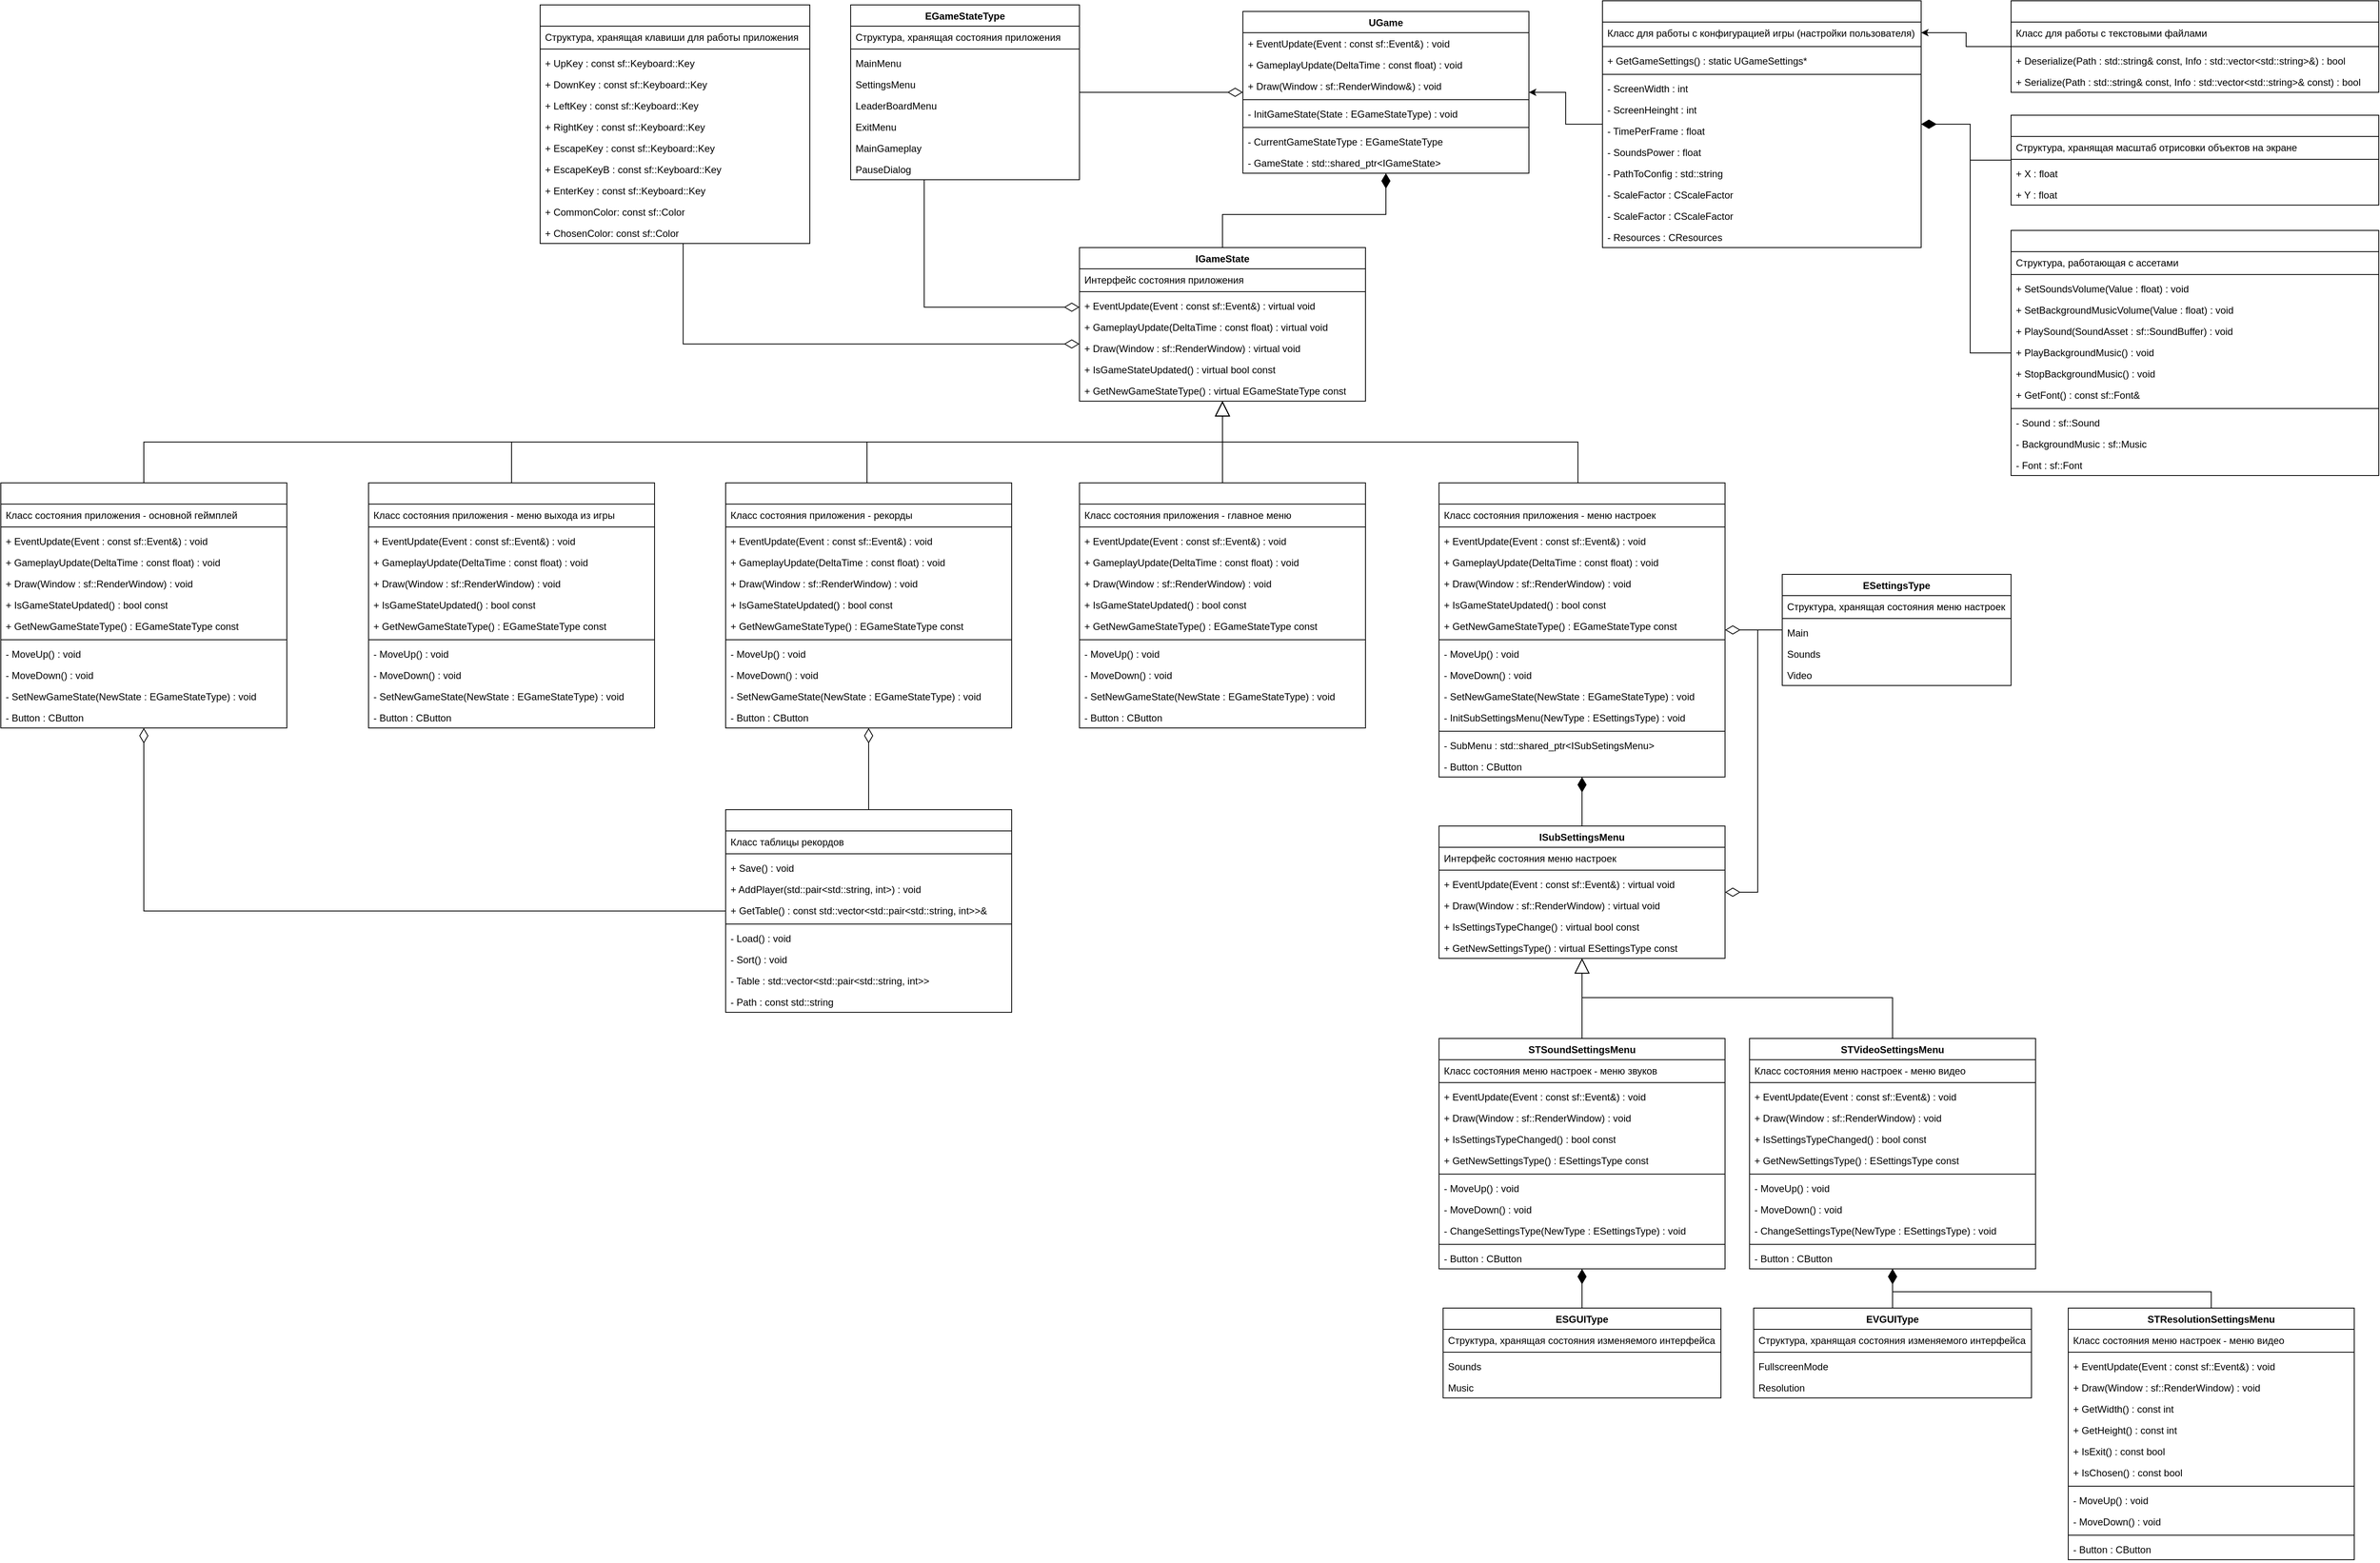 <mxfile version="24.6.1" type="device">
  <diagram id="C5RBs43oDa-KdzZeNtuy" name="Page-1">
    <mxGraphModel dx="2228" dy="1507" grid="1" gridSize="10" guides="1" tooltips="1" connect="1" arrows="1" fold="1" page="1" pageScale="1" pageWidth="827" pageHeight="1169" math="0" shadow="0">
      <root>
        <mxCell id="WIyWlLk6GJQsqaUBKTNV-0" />
        <mxCell id="WIyWlLk6GJQsqaUBKTNV-1" parent="WIyWlLk6GJQsqaUBKTNV-0" />
        <mxCell id="mIAvJtMPUzI_2ObBkgAI-0" value="UGame" style="swimlane;fontStyle=1;align=center;verticalAlign=top;childLayout=stackLayout;horizontal=1;startSize=26;horizontalStack=0;resizeParent=1;resizeParentMax=0;resizeLast=0;collapsible=1;marginBottom=0;whiteSpace=wrap;html=1;" parent="WIyWlLk6GJQsqaUBKTNV-1" vertex="1">
          <mxGeometry x="220" y="3" width="350" height="198" as="geometry" />
        </mxCell>
        <mxCell id="m5vQ8QybWkRni5qPWguu-1" value="+ EventUpdate(Event : const sf::Event&amp;amp;) : void" style="text;strokeColor=none;fillColor=none;align=left;verticalAlign=top;spacingLeft=4;spacingRight=4;overflow=hidden;rotatable=0;points=[[0,0.5],[1,0.5]];portConstraint=eastwest;whiteSpace=wrap;html=1;" parent="mIAvJtMPUzI_2ObBkgAI-0" vertex="1">
          <mxGeometry y="26" width="350" height="26" as="geometry" />
        </mxCell>
        <mxCell id="m5vQ8QybWkRni5qPWguu-2" value="+ GameplayUpdate(DeltaTime : const float) : void" style="text;strokeColor=none;fillColor=none;align=left;verticalAlign=top;spacingLeft=4;spacingRight=4;overflow=hidden;rotatable=0;points=[[0,0.5],[1,0.5]];portConstraint=eastwest;whiteSpace=wrap;html=1;" parent="mIAvJtMPUzI_2ObBkgAI-0" vertex="1">
          <mxGeometry y="52" width="350" height="26" as="geometry" />
        </mxCell>
        <mxCell id="m5vQ8QybWkRni5qPWguu-21" value="+ Draw(Window : sf::RenderWindow&amp;amp;) : void" style="text;strokeColor=none;fillColor=none;align=left;verticalAlign=top;spacingLeft=4;spacingRight=4;overflow=hidden;rotatable=0;points=[[0,0.5],[1,0.5]];portConstraint=eastwest;whiteSpace=wrap;html=1;" parent="mIAvJtMPUzI_2ObBkgAI-0" vertex="1">
          <mxGeometry y="78" width="350" height="26" as="geometry" />
        </mxCell>
        <mxCell id="m5vQ8QybWkRni5qPWguu-22" value="" style="line;strokeWidth=1;fillColor=none;align=left;verticalAlign=middle;spacingTop=-1;spacingLeft=3;spacingRight=3;rotatable=0;labelPosition=right;points=[];portConstraint=eastwest;strokeColor=inherit;" parent="mIAvJtMPUzI_2ObBkgAI-0" vertex="1">
          <mxGeometry y="104" width="350" height="8" as="geometry" />
        </mxCell>
        <mxCell id="m5vQ8QybWkRni5qPWguu-23" value="- InitGameState(State : EGameStateType) : void" style="text;strokeColor=none;fillColor=none;align=left;verticalAlign=top;spacingLeft=4;spacingRight=4;overflow=hidden;rotatable=0;points=[[0,0.5],[1,0.5]];portConstraint=eastwest;whiteSpace=wrap;html=1;" parent="mIAvJtMPUzI_2ObBkgAI-0" vertex="1">
          <mxGeometry y="112" width="350" height="26" as="geometry" />
        </mxCell>
        <mxCell id="mIAvJtMPUzI_2ObBkgAI-2" value="" style="line;strokeWidth=1;fillColor=none;align=left;verticalAlign=middle;spacingTop=-1;spacingLeft=3;spacingRight=3;rotatable=0;labelPosition=right;points=[];portConstraint=eastwest;strokeColor=inherit;" parent="mIAvJtMPUzI_2ObBkgAI-0" vertex="1">
          <mxGeometry y="138" width="350" height="8" as="geometry" />
        </mxCell>
        <mxCell id="m5vQ8QybWkRni5qPWguu-24" value="- CurrentGameStateType : EGameStateType" style="text;strokeColor=none;fillColor=none;align=left;verticalAlign=top;spacingLeft=4;spacingRight=4;overflow=hidden;rotatable=0;points=[[0,0.5],[1,0.5]];portConstraint=eastwest;whiteSpace=wrap;html=1;" parent="mIAvJtMPUzI_2ObBkgAI-0" vertex="1">
          <mxGeometry y="146" width="350" height="26" as="geometry" />
        </mxCell>
        <mxCell id="QTxpvZjqz-ytvmbU1_I0-3" value="- GameState : std::shared_ptr&amp;lt;IGameState&amp;gt;&amp;nbsp;" style="text;strokeColor=none;fillColor=none;align=left;verticalAlign=top;spacingLeft=4;spacingRight=4;overflow=hidden;rotatable=0;points=[[0,0.5],[1,0.5]];portConstraint=eastwest;whiteSpace=wrap;html=1;" parent="mIAvJtMPUzI_2ObBkgAI-0" vertex="1">
          <mxGeometry y="172" width="350" height="26" as="geometry" />
        </mxCell>
        <mxCell id="QTxpvZjqz-ytvmbU1_I0-2" style="edgeStyle=orthogonalEdgeStyle;rounded=0;orthogonalLoop=1;jettySize=auto;html=1;endArrow=diamondThin;endFill=1;endSize=16;" parent="WIyWlLk6GJQsqaUBKTNV-1" source="QTxpvZjqz-ytvmbU1_I0-0" target="mIAvJtMPUzI_2ObBkgAI-0" edge="1">
          <mxGeometry relative="1" as="geometry" />
        </mxCell>
        <mxCell id="QTxpvZjqz-ytvmbU1_I0-0" value="&lt;span style=&quot;text-align: left;&quot;&gt;IGameState&lt;/span&gt;" style="swimlane;fontStyle=1;align=center;verticalAlign=top;childLayout=stackLayout;horizontal=1;startSize=26;horizontalStack=0;resizeParent=1;resizeParentMax=0;resizeLast=0;collapsible=1;marginBottom=0;whiteSpace=wrap;html=1;" parent="WIyWlLk6GJQsqaUBKTNV-1" vertex="1">
          <mxGeometry x="20" y="292" width="350" height="188" as="geometry" />
        </mxCell>
        <mxCell id="ER4_TQzlBBtjWuCRnng8-41" value="Интерфейс состояния приложения" style="text;strokeColor=none;fillColor=none;align=left;verticalAlign=top;spacingLeft=4;spacingRight=4;overflow=hidden;rotatable=0;points=[[0,0.5],[1,0.5]];portConstraint=eastwest;whiteSpace=wrap;html=1;" parent="QTxpvZjqz-ytvmbU1_I0-0" vertex="1">
          <mxGeometry y="26" width="350" height="24" as="geometry" />
        </mxCell>
        <mxCell id="ER4_TQzlBBtjWuCRnng8-43" value="" style="line;strokeWidth=1;fillColor=none;align=left;verticalAlign=middle;spacingTop=-1;spacingLeft=3;spacingRight=3;rotatable=0;labelPosition=right;points=[];portConstraint=eastwest;strokeColor=inherit;" parent="QTxpvZjqz-ytvmbU1_I0-0" vertex="1">
          <mxGeometry y="50" width="350" height="8" as="geometry" />
        </mxCell>
        <mxCell id="QTxpvZjqz-ytvmbU1_I0-4" value="+ EventUpdate(Event : const sf::Event&amp;amp;) : virtual void" style="text;strokeColor=none;fillColor=none;align=left;verticalAlign=top;spacingLeft=4;spacingRight=4;overflow=hidden;rotatable=0;points=[[0,0.5],[1,0.5]];portConstraint=eastwest;whiteSpace=wrap;html=1;" parent="QTxpvZjqz-ytvmbU1_I0-0" vertex="1">
          <mxGeometry y="58" width="350" height="26" as="geometry" />
        </mxCell>
        <mxCell id="QTxpvZjqz-ytvmbU1_I0-6" value="+ GameplayUpdate(DeltaTime : const float) : virtual void" style="text;strokeColor=none;fillColor=none;align=left;verticalAlign=top;spacingLeft=4;spacingRight=4;overflow=hidden;rotatable=0;points=[[0,0.5],[1,0.5]];portConstraint=eastwest;whiteSpace=wrap;html=1;" parent="QTxpvZjqz-ytvmbU1_I0-0" vertex="1">
          <mxGeometry y="84" width="350" height="26" as="geometry" />
        </mxCell>
        <mxCell id="QTxpvZjqz-ytvmbU1_I0-5" value="+ Draw(Window : sf::RenderWindow) : virtual void" style="text;strokeColor=none;fillColor=none;align=left;verticalAlign=top;spacingLeft=4;spacingRight=4;overflow=hidden;rotatable=0;points=[[0,0.5],[1,0.5]];portConstraint=eastwest;whiteSpace=wrap;html=1;" parent="QTxpvZjqz-ytvmbU1_I0-0" vertex="1">
          <mxGeometry y="110" width="350" height="26" as="geometry" />
        </mxCell>
        <mxCell id="QTxpvZjqz-ytvmbU1_I0-1" value="+ IsGameStateUpdated() : virtual bool const" style="text;strokeColor=none;fillColor=none;align=left;verticalAlign=top;spacingLeft=4;spacingRight=4;overflow=hidden;rotatable=0;points=[[0,0.5],[1,0.5]];portConstraint=eastwest;whiteSpace=wrap;html=1;" parent="QTxpvZjqz-ytvmbU1_I0-0" vertex="1">
          <mxGeometry y="136" width="350" height="26" as="geometry" />
        </mxCell>
        <mxCell id="m5vQ8QybWkRni5qPWguu-25" value="+ GetNewGameStateType() : virtual EGameStateType const" style="text;strokeColor=none;fillColor=none;align=left;verticalAlign=top;spacingLeft=4;spacingRight=4;overflow=hidden;rotatable=0;points=[[0,0.5],[1,0.5]];portConstraint=eastwest;whiteSpace=wrap;html=1;" parent="QTxpvZjqz-ytvmbU1_I0-0" vertex="1">
          <mxGeometry y="162" width="350" height="26" as="geometry" />
        </mxCell>
        <mxCell id="QTxpvZjqz-ytvmbU1_I0-12" style="edgeStyle=orthogonalEdgeStyle;rounded=0;orthogonalLoop=1;jettySize=auto;html=1;endArrow=block;endFill=0;endSize=16;" parent="WIyWlLk6GJQsqaUBKTNV-1" source="QTxpvZjqz-ytvmbU1_I0-7" target="QTxpvZjqz-ytvmbU1_I0-0" edge="1">
          <mxGeometry relative="1" as="geometry" />
        </mxCell>
        <mxCell id="QTxpvZjqz-ytvmbU1_I0-7" value="&lt;div style=&quot;text-align: left;&quot;&gt;&lt;span style=&quot;background-color: transparent;&quot;&gt;&lt;font color=&quot;#ffffff&quot;&gt;SMainMenu&lt;/font&gt;&lt;/span&gt;&lt;/div&gt;" style="swimlane;fontStyle=1;align=center;verticalAlign=top;childLayout=stackLayout;horizontal=1;startSize=26;horizontalStack=0;resizeParent=1;resizeParentMax=0;resizeLast=0;collapsible=1;marginBottom=0;whiteSpace=wrap;html=1;" parent="WIyWlLk6GJQsqaUBKTNV-1" vertex="1">
          <mxGeometry x="20" y="580" width="350" height="300" as="geometry" />
        </mxCell>
        <mxCell id="ER4_TQzlBBtjWuCRnng8-38" value="Класс состояния приложения - главное меню" style="text;strokeColor=none;fillColor=none;align=left;verticalAlign=top;spacingLeft=4;spacingRight=4;overflow=hidden;rotatable=0;points=[[0,0.5],[1,0.5]];portConstraint=eastwest;whiteSpace=wrap;html=1;" parent="QTxpvZjqz-ytvmbU1_I0-7" vertex="1">
          <mxGeometry y="26" width="350" height="24" as="geometry" />
        </mxCell>
        <mxCell id="ER4_TQzlBBtjWuCRnng8-39" value="" style="line;strokeWidth=1;fillColor=none;align=left;verticalAlign=middle;spacingTop=-1;spacingLeft=3;spacingRight=3;rotatable=0;labelPosition=right;points=[];portConstraint=eastwest;strokeColor=inherit;" parent="QTxpvZjqz-ytvmbU1_I0-7" vertex="1">
          <mxGeometry y="50" width="350" height="8" as="geometry" />
        </mxCell>
        <mxCell id="JqRzERHz9oreEXGYu_Tv-0" value="+ EventUpdate(Event : const sf::Event&amp;amp;) : void" style="text;strokeColor=none;fillColor=none;align=left;verticalAlign=top;spacingLeft=4;spacingRight=4;overflow=hidden;rotatable=0;points=[[0,0.5],[1,0.5]];portConstraint=eastwest;whiteSpace=wrap;html=1;" parent="QTxpvZjqz-ytvmbU1_I0-7" vertex="1">
          <mxGeometry y="58" width="350" height="26" as="geometry" />
        </mxCell>
        <mxCell id="JqRzERHz9oreEXGYu_Tv-1" value="+ GameplayUpdate(DeltaTime : const float) : void" style="text;strokeColor=none;fillColor=none;align=left;verticalAlign=top;spacingLeft=4;spacingRight=4;overflow=hidden;rotatable=0;points=[[0,0.5],[1,0.5]];portConstraint=eastwest;whiteSpace=wrap;html=1;" parent="QTxpvZjqz-ytvmbU1_I0-7" vertex="1">
          <mxGeometry y="84" width="350" height="26" as="geometry" />
        </mxCell>
        <mxCell id="JqRzERHz9oreEXGYu_Tv-2" value="+ Draw(Window : sf::RenderWindow) : void" style="text;strokeColor=none;fillColor=none;align=left;verticalAlign=top;spacingLeft=4;spacingRight=4;overflow=hidden;rotatable=0;points=[[0,0.5],[1,0.5]];portConstraint=eastwest;whiteSpace=wrap;html=1;" parent="QTxpvZjqz-ytvmbU1_I0-7" vertex="1">
          <mxGeometry y="110" width="350" height="26" as="geometry" />
        </mxCell>
        <mxCell id="JqRzERHz9oreEXGYu_Tv-3" value="+ IsGameStateUpdated() : bool const" style="text;strokeColor=none;fillColor=none;align=left;verticalAlign=top;spacingLeft=4;spacingRight=4;overflow=hidden;rotatable=0;points=[[0,0.5],[1,0.5]];portConstraint=eastwest;whiteSpace=wrap;html=1;" parent="QTxpvZjqz-ytvmbU1_I0-7" vertex="1">
          <mxGeometry y="136" width="350" height="26" as="geometry" />
        </mxCell>
        <mxCell id="JqRzERHz9oreEXGYu_Tv-4" value="+ GetNewGameStateType() : EGameStateType const" style="text;strokeColor=none;fillColor=none;align=left;verticalAlign=top;spacingLeft=4;spacingRight=4;overflow=hidden;rotatable=0;points=[[0,0.5],[1,0.5]];portConstraint=eastwest;whiteSpace=wrap;html=1;" parent="QTxpvZjqz-ytvmbU1_I0-7" vertex="1">
          <mxGeometry y="162" width="350" height="26" as="geometry" />
        </mxCell>
        <mxCell id="JqRzERHz9oreEXGYu_Tv-5" value="" style="line;strokeWidth=1;fillColor=none;align=left;verticalAlign=middle;spacingTop=-1;spacingLeft=3;spacingRight=3;rotatable=0;labelPosition=right;points=[];portConstraint=eastwest;strokeColor=inherit;" parent="QTxpvZjqz-ytvmbU1_I0-7" vertex="1">
          <mxGeometry y="188" width="350" height="8" as="geometry" />
        </mxCell>
        <mxCell id="JqRzERHz9oreEXGYu_Tv-6" value="- MoveUp() : void" style="text;strokeColor=none;fillColor=none;align=left;verticalAlign=top;spacingLeft=4;spacingRight=4;overflow=hidden;rotatable=0;points=[[0,0.5],[1,0.5]];portConstraint=eastwest;whiteSpace=wrap;html=1;" parent="QTxpvZjqz-ytvmbU1_I0-7" vertex="1">
          <mxGeometry y="196" width="350" height="26" as="geometry" />
        </mxCell>
        <mxCell id="JqRzERHz9oreEXGYu_Tv-7" value="- MoveDown() : void" style="text;strokeColor=none;fillColor=none;align=left;verticalAlign=top;spacingLeft=4;spacingRight=4;overflow=hidden;rotatable=0;points=[[0,0.5],[1,0.5]];portConstraint=eastwest;whiteSpace=wrap;html=1;" parent="QTxpvZjqz-ytvmbU1_I0-7" vertex="1">
          <mxGeometry y="222" width="350" height="26" as="geometry" />
        </mxCell>
        <mxCell id="JqRzERHz9oreEXGYu_Tv-8" value="- SetNewGameState(NewState : EGameStateType) : void" style="text;strokeColor=none;fillColor=none;align=left;verticalAlign=top;spacingLeft=4;spacingRight=4;overflow=hidden;rotatable=0;points=[[0,0.5],[1,0.5]];portConstraint=eastwest;whiteSpace=wrap;html=1;" parent="QTxpvZjqz-ytvmbU1_I0-7" vertex="1">
          <mxGeometry y="248" width="350" height="26" as="geometry" />
        </mxCell>
        <mxCell id="JhbphE8QyhNqGUzTcBjg-22" value="- Button : CButton" style="text;strokeColor=none;fillColor=none;align=left;verticalAlign=top;spacingLeft=4;spacingRight=4;overflow=hidden;rotatable=0;points=[[0,0.5],[1,0.5]];portConstraint=eastwest;whiteSpace=wrap;html=1;" parent="QTxpvZjqz-ytvmbU1_I0-7" vertex="1">
          <mxGeometry y="274" width="350" height="26" as="geometry" />
        </mxCell>
        <mxCell id="3M1sRWofm5z4MfsuXt5v-2" style="edgeStyle=orthogonalEdgeStyle;rounded=0;orthogonalLoop=1;jettySize=auto;html=1;" parent="WIyWlLk6GJQsqaUBKTNV-1" source="3M1sRWofm5z4MfsuXt5v-0" target="mIAvJtMPUzI_2ObBkgAI-0" edge="1">
          <mxGeometry relative="1" as="geometry" />
        </mxCell>
        <mxCell id="3M1sRWofm5z4MfsuXt5v-0" value="&lt;div style=&quot;text-align: left;&quot;&gt;&lt;span style=&quot;background-color: transparent;&quot;&gt;&lt;font color=&quot;#ffffff&quot;&gt;UGameSettings&lt;/font&gt;&lt;/span&gt;&lt;/div&gt;" style="swimlane;fontStyle=1;align=center;verticalAlign=top;childLayout=stackLayout;horizontal=1;startSize=26;horizontalStack=0;resizeParent=1;resizeParentMax=0;resizeLast=0;collapsible=1;marginBottom=0;whiteSpace=wrap;html=1;" parent="WIyWlLk6GJQsqaUBKTNV-1" vertex="1">
          <mxGeometry x="660" y="-10" width="390" height="302" as="geometry" />
        </mxCell>
        <mxCell id="3M1sRWofm5z4MfsuXt5v-5" value="Класс для работы с конфигурацией игры (настройки пользователя)" style="text;strokeColor=none;fillColor=none;align=left;verticalAlign=top;spacingLeft=4;spacingRight=4;overflow=hidden;rotatable=0;points=[[0,0.5],[1,0.5]];portConstraint=eastwest;whiteSpace=wrap;html=1;" parent="3M1sRWofm5z4MfsuXt5v-0" vertex="1">
          <mxGeometry y="26" width="390" height="26" as="geometry" />
        </mxCell>
        <mxCell id="pU9GOzpuwlTfgGgmMOFW-5" value="" style="line;strokeWidth=1;fillColor=none;align=left;verticalAlign=middle;spacingTop=-1;spacingLeft=3;spacingRight=3;rotatable=0;labelPosition=right;points=[];portConstraint=eastwest;strokeColor=inherit;" parent="3M1sRWofm5z4MfsuXt5v-0" vertex="1">
          <mxGeometry y="52" width="390" height="8" as="geometry" />
        </mxCell>
        <mxCell id="3M1sRWofm5z4MfsuXt5v-1" value="+ GetGameSettings() : static UGameSettings*" style="text;strokeColor=none;fillColor=none;align=left;verticalAlign=top;spacingLeft=4;spacingRight=4;overflow=hidden;rotatable=0;points=[[0,0.5],[1,0.5]];portConstraint=eastwest;whiteSpace=wrap;html=1;" parent="3M1sRWofm5z4MfsuXt5v-0" vertex="1">
          <mxGeometry y="60" width="390" height="26" as="geometry" />
        </mxCell>
        <mxCell id="pU9GOzpuwlTfgGgmMOFW-11" value="" style="line;strokeWidth=1;fillColor=none;align=left;verticalAlign=middle;spacingTop=-1;spacingLeft=3;spacingRight=3;rotatable=0;labelPosition=right;points=[];portConstraint=eastwest;strokeColor=inherit;" parent="3M1sRWofm5z4MfsuXt5v-0" vertex="1">
          <mxGeometry y="86" width="390" height="8" as="geometry" />
        </mxCell>
        <mxCell id="pU9GOzpuwlTfgGgmMOFW-14" value="- ScreenWidth : int" style="text;strokeColor=none;fillColor=none;align=left;verticalAlign=top;spacingLeft=4;spacingRight=4;overflow=hidden;rotatable=0;points=[[0,0.5],[1,0.5]];portConstraint=eastwest;whiteSpace=wrap;html=1;" parent="3M1sRWofm5z4MfsuXt5v-0" vertex="1">
          <mxGeometry y="94" width="390" height="26" as="geometry" />
        </mxCell>
        <mxCell id="pU9GOzpuwlTfgGgmMOFW-15" value="- ScreenHeinght : int" style="text;strokeColor=none;fillColor=none;align=left;verticalAlign=top;spacingLeft=4;spacingRight=4;overflow=hidden;rotatable=0;points=[[0,0.5],[1,0.5]];portConstraint=eastwest;whiteSpace=wrap;html=1;" parent="3M1sRWofm5z4MfsuXt5v-0" vertex="1">
          <mxGeometry y="120" width="390" height="26" as="geometry" />
        </mxCell>
        <mxCell id="pU9GOzpuwlTfgGgmMOFW-16" value="- TimePerFrame : float" style="text;strokeColor=none;fillColor=none;align=left;verticalAlign=top;spacingLeft=4;spacingRight=4;overflow=hidden;rotatable=0;points=[[0,0.5],[1,0.5]];portConstraint=eastwest;whiteSpace=wrap;html=1;" parent="3M1sRWofm5z4MfsuXt5v-0" vertex="1">
          <mxGeometry y="146" width="390" height="26" as="geometry" />
        </mxCell>
        <mxCell id="pU9GOzpuwlTfgGgmMOFW-13" value="- SoundsPower : float" style="text;strokeColor=none;fillColor=none;align=left;verticalAlign=top;spacingLeft=4;spacingRight=4;overflow=hidden;rotatable=0;points=[[0,0.5],[1,0.5]];portConstraint=eastwest;whiteSpace=wrap;html=1;" parent="3M1sRWofm5z4MfsuXt5v-0" vertex="1">
          <mxGeometry y="172" width="390" height="26" as="geometry" />
        </mxCell>
        <mxCell id="pU9GOzpuwlTfgGgmMOFW-17" value="- PathToConfig : std::string" style="text;strokeColor=none;fillColor=none;align=left;verticalAlign=top;spacingLeft=4;spacingRight=4;overflow=hidden;rotatable=0;points=[[0,0.5],[1,0.5]];portConstraint=eastwest;whiteSpace=wrap;html=1;" parent="3M1sRWofm5z4MfsuXt5v-0" vertex="1">
          <mxGeometry y="198" width="390" height="26" as="geometry" />
        </mxCell>
        <mxCell id="pU9GOzpuwlTfgGgmMOFW-12" value="- ScaleFactor : CScaleFactor" style="text;strokeColor=none;fillColor=none;align=left;verticalAlign=top;spacingLeft=4;spacingRight=4;overflow=hidden;rotatable=0;points=[[0,0.5],[1,0.5]];portConstraint=eastwest;whiteSpace=wrap;html=1;" parent="3M1sRWofm5z4MfsuXt5v-0" vertex="1">
          <mxGeometry y="224" width="390" height="26" as="geometry" />
        </mxCell>
        <mxCell id="PB9UNWaJ4YtpC0oOlOba-7" value="- ScaleFactor : CScaleFactor" style="text;strokeColor=none;fillColor=none;align=left;verticalAlign=top;spacingLeft=4;spacingRight=4;overflow=hidden;rotatable=0;points=[[0,0.5],[1,0.5]];portConstraint=eastwest;whiteSpace=wrap;html=1;" parent="3M1sRWofm5z4MfsuXt5v-0" vertex="1">
          <mxGeometry y="250" width="390" height="26" as="geometry" />
        </mxCell>
        <mxCell id="mIAvJtMPUzI_2ObBkgAI-3" value="- Resources : СResources" style="text;strokeColor=none;fillColor=none;align=left;verticalAlign=top;spacingLeft=4;spacingRight=4;overflow=hidden;rotatable=0;points=[[0,0.5],[1,0.5]];portConstraint=eastwest;whiteSpace=wrap;html=1;" parent="3M1sRWofm5z4MfsuXt5v-0" vertex="1">
          <mxGeometry y="276" width="390" height="26" as="geometry" />
        </mxCell>
        <mxCell id="pU9GOzpuwlTfgGgmMOFW-19" style="edgeStyle=orthogonalEdgeStyle;rounded=0;orthogonalLoop=1;jettySize=auto;html=1;entryX=1;entryY=0.5;entryDx=0;entryDy=0;" parent="WIyWlLk6GJQsqaUBKTNV-1" source="3M1sRWofm5z4MfsuXt5v-6" target="3M1sRWofm5z4MfsuXt5v-5" edge="1">
          <mxGeometry relative="1" as="geometry" />
        </mxCell>
        <mxCell id="3M1sRWofm5z4MfsuXt5v-6" value="&lt;div style=&quot;text-align: left;&quot;&gt;&lt;span style=&quot;background-color: transparent;&quot;&gt;&lt;font color=&quot;#ffffff&quot;&gt;UFileSystem&lt;/font&gt;&lt;/span&gt;&lt;/div&gt;" style="swimlane;fontStyle=1;align=center;verticalAlign=top;childLayout=stackLayout;horizontal=1;startSize=26;horizontalStack=0;resizeParent=1;resizeParentMax=0;resizeLast=0;collapsible=1;marginBottom=0;whiteSpace=wrap;html=1;" parent="WIyWlLk6GJQsqaUBKTNV-1" vertex="1">
          <mxGeometry x="1160" y="-10" width="450" height="112" as="geometry" />
        </mxCell>
        <mxCell id="3M1sRWofm5z4MfsuXt5v-7" value="Класс для работы с текстовыми файлами" style="text;strokeColor=none;fillColor=none;align=left;verticalAlign=top;spacingLeft=4;spacingRight=4;overflow=hidden;rotatable=0;points=[[0,0.5],[1,0.5]];portConstraint=eastwest;whiteSpace=wrap;html=1;" parent="3M1sRWofm5z4MfsuXt5v-6" vertex="1">
          <mxGeometry y="26" width="450" height="26" as="geometry" />
        </mxCell>
        <mxCell id="pU9GOzpuwlTfgGgmMOFW-6" value="" style="line;strokeWidth=1;fillColor=none;align=left;verticalAlign=middle;spacingTop=-1;spacingLeft=3;spacingRight=3;rotatable=0;labelPosition=right;points=[];portConstraint=eastwest;strokeColor=inherit;" parent="3M1sRWofm5z4MfsuXt5v-6" vertex="1">
          <mxGeometry y="52" width="450" height="8" as="geometry" />
        </mxCell>
        <mxCell id="3M1sRWofm5z4MfsuXt5v-8" value="+ Deserialize(Path : std::string&amp;amp; const, Info : std::vector&amp;lt;std::string&amp;gt;&amp;amp;) : bool" style="text;strokeColor=none;fillColor=none;align=left;verticalAlign=top;spacingLeft=4;spacingRight=4;overflow=hidden;rotatable=0;points=[[0,0.5],[1,0.5]];portConstraint=eastwest;whiteSpace=wrap;html=1;" parent="3M1sRWofm5z4MfsuXt5v-6" vertex="1">
          <mxGeometry y="60" width="450" height="26" as="geometry" />
        </mxCell>
        <mxCell id="pU9GOzpuwlTfgGgmMOFW-8" value="+ Serialize(Path : std::string&amp;amp; const, Info : std::vector&amp;lt;std::string&amp;gt;&amp;amp; const) : bool" style="text;strokeColor=none;fillColor=none;align=left;verticalAlign=top;spacingLeft=4;spacingRight=4;overflow=hidden;rotatable=0;points=[[0,0.5],[1,0.5]];portConstraint=eastwest;whiteSpace=wrap;html=1;" parent="3M1sRWofm5z4MfsuXt5v-6" vertex="1">
          <mxGeometry y="86" width="450" height="26" as="geometry" />
        </mxCell>
        <mxCell id="PB9UNWaJ4YtpC0oOlOba-8" style="edgeStyle=orthogonalEdgeStyle;rounded=0;orthogonalLoop=1;jettySize=auto;html=1;endSize=16;endArrow=diamondThin;endFill=1;" parent="WIyWlLk6GJQsqaUBKTNV-1" source="pU9GOzpuwlTfgGgmMOFW-0" target="3M1sRWofm5z4MfsuXt5v-0" edge="1">
          <mxGeometry relative="1" as="geometry" />
        </mxCell>
        <mxCell id="pU9GOzpuwlTfgGgmMOFW-0" value="&lt;div style=&quot;text-align: left;&quot;&gt;&lt;span style=&quot;background-color: transparent;&quot;&gt;&lt;font color=&quot;#ffffff&quot;&gt;CScaleFactor&lt;/font&gt;&lt;/span&gt;&lt;/div&gt;" style="swimlane;fontStyle=1;align=center;verticalAlign=top;childLayout=stackLayout;horizontal=1;startSize=26;horizontalStack=0;resizeParent=1;resizeParentMax=0;resizeLast=0;collapsible=1;marginBottom=0;whiteSpace=wrap;html=1;" parent="WIyWlLk6GJQsqaUBKTNV-1" vertex="1">
          <mxGeometry x="1160" y="130" width="450" height="110" as="geometry" />
        </mxCell>
        <mxCell id="pU9GOzpuwlTfgGgmMOFW-1" value="Структура, хранящая масштаб отрисовки объектов на экране" style="text;strokeColor=none;fillColor=none;align=left;verticalAlign=top;spacingLeft=4;spacingRight=4;overflow=hidden;rotatable=0;points=[[0,0.5],[1,0.5]];portConstraint=eastwest;whiteSpace=wrap;html=1;" parent="pU9GOzpuwlTfgGgmMOFW-0" vertex="1">
          <mxGeometry y="26" width="450" height="24" as="geometry" />
        </mxCell>
        <mxCell id="pU9GOzpuwlTfgGgmMOFW-7" value="" style="line;strokeWidth=1;fillColor=none;align=left;verticalAlign=middle;spacingTop=-1;spacingLeft=3;spacingRight=3;rotatable=0;labelPosition=right;points=[];portConstraint=eastwest;strokeColor=inherit;" parent="pU9GOzpuwlTfgGgmMOFW-0" vertex="1">
          <mxGeometry y="50" width="450" height="8" as="geometry" />
        </mxCell>
        <mxCell id="pU9GOzpuwlTfgGgmMOFW-2" value="+ X : float" style="text;strokeColor=none;fillColor=none;align=left;verticalAlign=top;spacingLeft=4;spacingRight=4;overflow=hidden;rotatable=0;points=[[0,0.5],[1,0.5]];portConstraint=eastwest;whiteSpace=wrap;html=1;" parent="pU9GOzpuwlTfgGgmMOFW-0" vertex="1">
          <mxGeometry y="58" width="450" height="26" as="geometry" />
        </mxCell>
        <mxCell id="pU9GOzpuwlTfgGgmMOFW-3" value="+ Y : float" style="text;strokeColor=none;fillColor=none;align=left;verticalAlign=top;spacingLeft=4;spacingRight=4;overflow=hidden;rotatable=0;points=[[0,0.5],[1,0.5]];portConstraint=eastwest;whiteSpace=wrap;html=1;" parent="pU9GOzpuwlTfgGgmMOFW-0" vertex="1">
          <mxGeometry y="84" width="450" height="26" as="geometry" />
        </mxCell>
        <mxCell id="PB9UNWaJ4YtpC0oOlOba-9" style="edgeStyle=orthogonalEdgeStyle;rounded=0;orthogonalLoop=1;jettySize=auto;html=1;endArrow=diamondThin;endFill=1;endSize=16;" parent="WIyWlLk6GJQsqaUBKTNV-1" source="PB9UNWaJ4YtpC0oOlOba-1" target="3M1sRWofm5z4MfsuXt5v-0" edge="1">
          <mxGeometry relative="1" as="geometry" />
        </mxCell>
        <mxCell id="PB9UNWaJ4YtpC0oOlOba-1" value="&lt;div style=&quot;text-align: left;&quot;&gt;&lt;span style=&quot;background-color: transparent;&quot;&gt;&lt;font color=&quot;#ffffff&quot;&gt;CResources&lt;/font&gt;&lt;/span&gt;&lt;/div&gt;" style="swimlane;fontStyle=1;align=center;verticalAlign=top;childLayout=stackLayout;horizontal=1;startSize=26;horizontalStack=0;resizeParent=1;resizeParentMax=0;resizeLast=0;collapsible=1;marginBottom=0;whiteSpace=wrap;html=1;" parent="WIyWlLk6GJQsqaUBKTNV-1" vertex="1">
          <mxGeometry x="1160" y="271" width="450" height="300" as="geometry" />
        </mxCell>
        <mxCell id="PB9UNWaJ4YtpC0oOlOba-2" value="Структура, работающая с ассетами" style="text;strokeColor=none;fillColor=none;align=left;verticalAlign=top;spacingLeft=4;spacingRight=4;overflow=hidden;rotatable=0;points=[[0,0.5],[1,0.5]];portConstraint=eastwest;whiteSpace=wrap;html=1;" parent="PB9UNWaJ4YtpC0oOlOba-1" vertex="1">
          <mxGeometry y="26" width="450" height="24" as="geometry" />
        </mxCell>
        <mxCell id="PB9UNWaJ4YtpC0oOlOba-3" value="" style="line;strokeWidth=1;fillColor=none;align=left;verticalAlign=middle;spacingTop=-1;spacingLeft=3;spacingRight=3;rotatable=0;labelPosition=right;points=[];portConstraint=eastwest;strokeColor=inherit;" parent="PB9UNWaJ4YtpC0oOlOba-1" vertex="1">
          <mxGeometry y="50" width="450" height="8" as="geometry" />
        </mxCell>
        <mxCell id="m5vQ8QybWkRni5qPWguu-17" value="+ SetSoundsVolume(Value : float) : void" style="text;strokeColor=none;fillColor=none;align=left;verticalAlign=top;spacingLeft=4;spacingRight=4;overflow=hidden;rotatable=0;points=[[0,0.5],[1,0.5]];portConstraint=eastwest;whiteSpace=wrap;html=1;" parent="PB9UNWaJ4YtpC0oOlOba-1" vertex="1">
          <mxGeometry y="58" width="450" height="26" as="geometry" />
        </mxCell>
        <mxCell id="m5vQ8QybWkRni5qPWguu-18" value="+ SetBackgroundMusicVolume(Value : float) : void" style="text;strokeColor=none;fillColor=none;align=left;verticalAlign=top;spacingLeft=4;spacingRight=4;overflow=hidden;rotatable=0;points=[[0,0.5],[1,0.5]];portConstraint=eastwest;whiteSpace=wrap;html=1;" parent="PB9UNWaJ4YtpC0oOlOba-1" vertex="1">
          <mxGeometry y="84" width="450" height="26" as="geometry" />
        </mxCell>
        <mxCell id="PB9UNWaJ4YtpC0oOlOba-10" value="+ PlaySound(SoundAsset : sf::SoundBuffer) : void" style="text;strokeColor=none;fillColor=none;align=left;verticalAlign=top;spacingLeft=4;spacingRight=4;overflow=hidden;rotatable=0;points=[[0,0.5],[1,0.5]];portConstraint=eastwest;whiteSpace=wrap;html=1;" parent="PB9UNWaJ4YtpC0oOlOba-1" vertex="1">
          <mxGeometry y="110" width="450" height="26" as="geometry" />
        </mxCell>
        <mxCell id="PB9UNWaJ4YtpC0oOlOba-12" value="+ PlayBackgroundMusic() : void&amp;nbsp;" style="text;strokeColor=none;fillColor=none;align=left;verticalAlign=top;spacingLeft=4;spacingRight=4;overflow=hidden;rotatable=0;points=[[0,0.5],[1,0.5]];portConstraint=eastwest;whiteSpace=wrap;html=1;" parent="PB9UNWaJ4YtpC0oOlOba-1" vertex="1">
          <mxGeometry y="136" width="450" height="26" as="geometry" />
        </mxCell>
        <mxCell id="m5vQ8QybWkRni5qPWguu-20" value="+ StopBackgroundMusic() : void&amp;nbsp;" style="text;strokeColor=none;fillColor=none;align=left;verticalAlign=top;spacingLeft=4;spacingRight=4;overflow=hidden;rotatable=0;points=[[0,0.5],[1,0.5]];portConstraint=eastwest;whiteSpace=wrap;html=1;" parent="PB9UNWaJ4YtpC0oOlOba-1" vertex="1">
          <mxGeometry y="162" width="450" height="26" as="geometry" />
        </mxCell>
        <mxCell id="m5vQ8QybWkRni5qPWguu-19" value="+ GetFont() : const sf::Font&amp;amp;&amp;nbsp;" style="text;strokeColor=none;fillColor=none;align=left;verticalAlign=top;spacingLeft=4;spacingRight=4;overflow=hidden;rotatable=0;points=[[0,0.5],[1,0.5]];portConstraint=eastwest;whiteSpace=wrap;html=1;" parent="PB9UNWaJ4YtpC0oOlOba-1" vertex="1">
          <mxGeometry y="188" width="450" height="26" as="geometry" />
        </mxCell>
        <mxCell id="PB9UNWaJ4YtpC0oOlOba-11" value="" style="line;strokeWidth=1;fillColor=none;align=left;verticalAlign=middle;spacingTop=-1;spacingLeft=3;spacingRight=3;rotatable=0;labelPosition=right;points=[];portConstraint=eastwest;strokeColor=inherit;" parent="PB9UNWaJ4YtpC0oOlOba-1" vertex="1">
          <mxGeometry y="214" width="450" height="8" as="geometry" />
        </mxCell>
        <mxCell id="PB9UNWaJ4YtpC0oOlOba-4" value="- Sound : sf::Sound" style="text;strokeColor=none;fillColor=none;align=left;verticalAlign=top;spacingLeft=4;spacingRight=4;overflow=hidden;rotatable=0;points=[[0,0.5],[1,0.5]];portConstraint=eastwest;whiteSpace=wrap;html=1;" parent="PB9UNWaJ4YtpC0oOlOba-1" vertex="1">
          <mxGeometry y="222" width="450" height="26" as="geometry" />
        </mxCell>
        <mxCell id="m5vQ8QybWkRni5qPWguu-16" value="- BackgroundMusic : sf::Music" style="text;strokeColor=none;fillColor=none;align=left;verticalAlign=top;spacingLeft=4;spacingRight=4;overflow=hidden;rotatable=0;points=[[0,0.5],[1,0.5]];portConstraint=eastwest;whiteSpace=wrap;html=1;" parent="PB9UNWaJ4YtpC0oOlOba-1" vertex="1">
          <mxGeometry y="248" width="450" height="26" as="geometry" />
        </mxCell>
        <mxCell id="PB9UNWaJ4YtpC0oOlOba-5" value="- Font : sf::Font" style="text;strokeColor=none;fillColor=none;align=left;verticalAlign=top;spacingLeft=4;spacingRight=4;overflow=hidden;rotatable=0;points=[[0,0.5],[1,0.5]];portConstraint=eastwest;whiteSpace=wrap;html=1;" parent="PB9UNWaJ4YtpC0oOlOba-1" vertex="1">
          <mxGeometry y="274" width="450" height="26" as="geometry" />
        </mxCell>
        <mxCell id="m5vQ8QybWkRni5qPWguu-14" style="edgeStyle=orthogonalEdgeStyle;rounded=0;orthogonalLoop=1;jettySize=auto;html=1;endArrow=diamondThin;endFill=0;endSize=16;" parent="WIyWlLk6GJQsqaUBKTNV-1" source="m5vQ8QybWkRni5qPWguu-3" target="mIAvJtMPUzI_2ObBkgAI-0" edge="1">
          <mxGeometry relative="1" as="geometry" />
        </mxCell>
        <mxCell id="m5vQ8QybWkRni5qPWguu-15" style="edgeStyle=orthogonalEdgeStyle;rounded=0;orthogonalLoop=1;jettySize=auto;html=1;endArrow=diamondThin;endFill=0;endSize=16;" parent="WIyWlLk6GJQsqaUBKTNV-1" source="m5vQ8QybWkRni5qPWguu-3" target="QTxpvZjqz-ytvmbU1_I0-0" edge="1">
          <mxGeometry relative="1" as="geometry">
            <Array as="points">
              <mxPoint x="-170" y="365" />
            </Array>
          </mxGeometry>
        </mxCell>
        <mxCell id="m5vQ8QybWkRni5qPWguu-3" value="&lt;span style=&quot;text-align: left;&quot;&gt;EGameStateType&lt;/span&gt;" style="swimlane;fontStyle=1;align=center;verticalAlign=top;childLayout=stackLayout;horizontal=1;startSize=26;horizontalStack=0;resizeParent=1;resizeParentMax=0;resizeLast=0;collapsible=1;marginBottom=0;whiteSpace=wrap;html=1;" parent="WIyWlLk6GJQsqaUBKTNV-1" vertex="1">
          <mxGeometry x="-260" y="-5" width="280" height="214" as="geometry" />
        </mxCell>
        <mxCell id="ER4_TQzlBBtjWuCRnng8-36" value="Структура, хранящая состояния приложения" style="text;strokeColor=none;fillColor=none;align=left;verticalAlign=top;spacingLeft=4;spacingRight=4;overflow=hidden;rotatable=0;points=[[0,0.5],[1,0.5]];portConstraint=eastwest;whiteSpace=wrap;html=1;" parent="m5vQ8QybWkRni5qPWguu-3" vertex="1">
          <mxGeometry y="26" width="280" height="24" as="geometry" />
        </mxCell>
        <mxCell id="ER4_TQzlBBtjWuCRnng8-37" value="" style="line;strokeWidth=1;fillColor=none;align=left;verticalAlign=middle;spacingTop=-1;spacingLeft=3;spacingRight=3;rotatable=0;labelPosition=right;points=[];portConstraint=eastwest;strokeColor=inherit;" parent="m5vQ8QybWkRni5qPWguu-3" vertex="1">
          <mxGeometry y="50" width="280" height="8" as="geometry" />
        </mxCell>
        <mxCell id="m5vQ8QybWkRni5qPWguu-4" value="MainMenu" style="text;strokeColor=none;fillColor=none;align=left;verticalAlign=top;spacingLeft=4;spacingRight=4;overflow=hidden;rotatable=0;points=[[0,0.5],[1,0.5]];portConstraint=eastwest;whiteSpace=wrap;html=1;" parent="m5vQ8QybWkRni5qPWguu-3" vertex="1">
          <mxGeometry y="58" width="280" height="26" as="geometry" />
        </mxCell>
        <mxCell id="m5vQ8QybWkRni5qPWguu-9" value="SettingsMenu" style="text;strokeColor=none;fillColor=none;align=left;verticalAlign=top;spacingLeft=4;spacingRight=4;overflow=hidden;rotatable=0;points=[[0,0.5],[1,0.5]];portConstraint=eastwest;whiteSpace=wrap;html=1;" parent="m5vQ8QybWkRni5qPWguu-3" vertex="1">
          <mxGeometry y="84" width="280" height="26" as="geometry" />
        </mxCell>
        <mxCell id="m5vQ8QybWkRni5qPWguu-12" value="LeaderBoardMenu" style="text;strokeColor=none;fillColor=none;align=left;verticalAlign=top;spacingLeft=4;spacingRight=4;overflow=hidden;rotatable=0;points=[[0,0.5],[1,0.5]];portConstraint=eastwest;whiteSpace=wrap;html=1;" parent="m5vQ8QybWkRni5qPWguu-3" vertex="1">
          <mxGeometry y="110" width="280" height="26" as="geometry" />
        </mxCell>
        <mxCell id="m5vQ8QybWkRni5qPWguu-13" value="ExitMenu" style="text;strokeColor=none;fillColor=none;align=left;verticalAlign=top;spacingLeft=4;spacingRight=4;overflow=hidden;rotatable=0;points=[[0,0.5],[1,0.5]];portConstraint=eastwest;whiteSpace=wrap;html=1;" parent="m5vQ8QybWkRni5qPWguu-3" vertex="1">
          <mxGeometry y="136" width="280" height="26" as="geometry" />
        </mxCell>
        <mxCell id="m5vQ8QybWkRni5qPWguu-11" value="MainGameplay" style="text;strokeColor=none;fillColor=none;align=left;verticalAlign=top;spacingLeft=4;spacingRight=4;overflow=hidden;rotatable=0;points=[[0,0.5],[1,0.5]];portConstraint=eastwest;whiteSpace=wrap;html=1;" parent="m5vQ8QybWkRni5qPWguu-3" vertex="1">
          <mxGeometry y="162" width="280" height="26" as="geometry" />
        </mxCell>
        <mxCell id="m5vQ8QybWkRni5qPWguu-10" value="PauseDialog" style="text;strokeColor=none;fillColor=none;align=left;verticalAlign=top;spacingLeft=4;spacingRight=4;overflow=hidden;rotatable=0;points=[[0,0.5],[1,0.5]];portConstraint=eastwest;whiteSpace=wrap;html=1;" parent="m5vQ8QybWkRni5qPWguu-3" vertex="1">
          <mxGeometry y="188" width="280" height="26" as="geometry" />
        </mxCell>
        <mxCell id="JqRzERHz9oreEXGYu_Tv-18" style="edgeStyle=orthogonalEdgeStyle;rounded=0;orthogonalLoop=1;jettySize=auto;html=1;endArrow=block;endFill=0;endSize=16;" parent="WIyWlLk6GJQsqaUBKTNV-1" source="JqRzERHz9oreEXGYu_Tv-19" target="QTxpvZjqz-ytvmbU1_I0-0" edge="1">
          <mxGeometry relative="1" as="geometry">
            <mxPoint x="595" y="448" as="targetPoint" />
            <Array as="points">
              <mxPoint x="630" y="530" />
              <mxPoint x="195" y="530" />
            </Array>
          </mxGeometry>
        </mxCell>
        <mxCell id="JqRzERHz9oreEXGYu_Tv-19" value="&lt;div style=&quot;text-align: left;&quot;&gt;&lt;span style=&quot;background-color: transparent;&quot;&gt;&lt;font color=&quot;#ffffff&quot;&gt;SSettingsMenu&lt;/font&gt;&lt;/span&gt;&lt;/div&gt;" style="swimlane;fontStyle=1;align=center;verticalAlign=top;childLayout=stackLayout;horizontal=1;startSize=26;horizontalStack=0;resizeParent=1;resizeParentMax=0;resizeLast=0;collapsible=1;marginBottom=0;whiteSpace=wrap;html=1;" parent="WIyWlLk6GJQsqaUBKTNV-1" vertex="1">
          <mxGeometry x="460" y="580" width="350" height="360" as="geometry" />
        </mxCell>
        <mxCell id="ER4_TQzlBBtjWuCRnng8-40" value="Класс состояния приложения - меню настроек" style="text;strokeColor=none;fillColor=none;align=left;verticalAlign=top;spacingLeft=4;spacingRight=4;overflow=hidden;rotatable=0;points=[[0,0.5],[1,0.5]];portConstraint=eastwest;whiteSpace=wrap;html=1;" parent="JqRzERHz9oreEXGYu_Tv-19" vertex="1">
          <mxGeometry y="26" width="350" height="24" as="geometry" />
        </mxCell>
        <mxCell id="ER4_TQzlBBtjWuCRnng8-42" value="" style="line;strokeWidth=1;fillColor=none;align=left;verticalAlign=middle;spacingTop=-1;spacingLeft=3;spacingRight=3;rotatable=0;labelPosition=right;points=[];portConstraint=eastwest;strokeColor=inherit;" parent="JqRzERHz9oreEXGYu_Tv-19" vertex="1">
          <mxGeometry y="50" width="350" height="8" as="geometry" />
        </mxCell>
        <mxCell id="JqRzERHz9oreEXGYu_Tv-20" value="+ EventUpdate(Event : const sf::Event&amp;amp;) : void" style="text;strokeColor=none;fillColor=none;align=left;verticalAlign=top;spacingLeft=4;spacingRight=4;overflow=hidden;rotatable=0;points=[[0,0.5],[1,0.5]];portConstraint=eastwest;whiteSpace=wrap;html=1;" parent="JqRzERHz9oreEXGYu_Tv-19" vertex="1">
          <mxGeometry y="58" width="350" height="26" as="geometry" />
        </mxCell>
        <mxCell id="JqRzERHz9oreEXGYu_Tv-21" value="+ GameplayUpdate(DeltaTime : const float) : void" style="text;strokeColor=none;fillColor=none;align=left;verticalAlign=top;spacingLeft=4;spacingRight=4;overflow=hidden;rotatable=0;points=[[0,0.5],[1,0.5]];portConstraint=eastwest;whiteSpace=wrap;html=1;" parent="JqRzERHz9oreEXGYu_Tv-19" vertex="1">
          <mxGeometry y="84" width="350" height="26" as="geometry" />
        </mxCell>
        <mxCell id="JqRzERHz9oreEXGYu_Tv-22" value="+ Draw(Window : sf::RenderWindow) : void" style="text;strokeColor=none;fillColor=none;align=left;verticalAlign=top;spacingLeft=4;spacingRight=4;overflow=hidden;rotatable=0;points=[[0,0.5],[1,0.5]];portConstraint=eastwest;whiteSpace=wrap;html=1;" parent="JqRzERHz9oreEXGYu_Tv-19" vertex="1">
          <mxGeometry y="110" width="350" height="26" as="geometry" />
        </mxCell>
        <mxCell id="JqRzERHz9oreEXGYu_Tv-23" value="+ IsGameStateUpdated() : bool const" style="text;strokeColor=none;fillColor=none;align=left;verticalAlign=top;spacingLeft=4;spacingRight=4;overflow=hidden;rotatable=0;points=[[0,0.5],[1,0.5]];portConstraint=eastwest;whiteSpace=wrap;html=1;" parent="JqRzERHz9oreEXGYu_Tv-19" vertex="1">
          <mxGeometry y="136" width="350" height="26" as="geometry" />
        </mxCell>
        <mxCell id="JqRzERHz9oreEXGYu_Tv-24" value="+ GetNewGameStateType() : EGameStateType const" style="text;strokeColor=none;fillColor=none;align=left;verticalAlign=top;spacingLeft=4;spacingRight=4;overflow=hidden;rotatable=0;points=[[0,0.5],[1,0.5]];portConstraint=eastwest;whiteSpace=wrap;html=1;" parent="JqRzERHz9oreEXGYu_Tv-19" vertex="1">
          <mxGeometry y="162" width="350" height="26" as="geometry" />
        </mxCell>
        <mxCell id="JqRzERHz9oreEXGYu_Tv-25" value="" style="line;strokeWidth=1;fillColor=none;align=left;verticalAlign=middle;spacingTop=-1;spacingLeft=3;spacingRight=3;rotatable=0;labelPosition=right;points=[];portConstraint=eastwest;strokeColor=inherit;" parent="JqRzERHz9oreEXGYu_Tv-19" vertex="1">
          <mxGeometry y="188" width="350" height="8" as="geometry" />
        </mxCell>
        <mxCell id="JqRzERHz9oreEXGYu_Tv-26" value="- MoveUp() : void" style="text;strokeColor=none;fillColor=none;align=left;verticalAlign=top;spacingLeft=4;spacingRight=4;overflow=hidden;rotatable=0;points=[[0,0.5],[1,0.5]];portConstraint=eastwest;whiteSpace=wrap;html=1;" parent="JqRzERHz9oreEXGYu_Tv-19" vertex="1">
          <mxGeometry y="196" width="350" height="26" as="geometry" />
        </mxCell>
        <mxCell id="JqRzERHz9oreEXGYu_Tv-27" value="- MoveDown() : void" style="text;strokeColor=none;fillColor=none;align=left;verticalAlign=top;spacingLeft=4;spacingRight=4;overflow=hidden;rotatable=0;points=[[0,0.5],[1,0.5]];portConstraint=eastwest;whiteSpace=wrap;html=1;" parent="JqRzERHz9oreEXGYu_Tv-19" vertex="1">
          <mxGeometry y="222" width="350" height="26" as="geometry" />
        </mxCell>
        <mxCell id="JqRzERHz9oreEXGYu_Tv-28" value="- SetNewGameState(NewState : EGameStateType) : void" style="text;strokeColor=none;fillColor=none;align=left;verticalAlign=top;spacingLeft=4;spacingRight=4;overflow=hidden;rotatable=0;points=[[0,0.5],[1,0.5]];portConstraint=eastwest;whiteSpace=wrap;html=1;" parent="JqRzERHz9oreEXGYu_Tv-19" vertex="1">
          <mxGeometry y="248" width="350" height="26" as="geometry" />
        </mxCell>
        <mxCell id="ER4_TQzlBBtjWuCRnng8-16" value="- InitSubSettingsMenu(NewType : ESettingsType) : void" style="text;strokeColor=none;fillColor=none;align=left;verticalAlign=top;spacingLeft=4;spacingRight=4;overflow=hidden;rotatable=0;points=[[0,0.5],[1,0.5]];portConstraint=eastwest;whiteSpace=wrap;html=1;" parent="JqRzERHz9oreEXGYu_Tv-19" vertex="1">
          <mxGeometry y="274" width="350" height="26" as="geometry" />
        </mxCell>
        <mxCell id="ER4_TQzlBBtjWuCRnng8-31" value="" style="line;strokeWidth=1;fillColor=none;align=left;verticalAlign=middle;spacingTop=-1;spacingLeft=3;spacingRight=3;rotatable=0;labelPosition=right;points=[];portConstraint=eastwest;strokeColor=inherit;" parent="JqRzERHz9oreEXGYu_Tv-19" vertex="1">
          <mxGeometry y="300" width="350" height="8" as="geometry" />
        </mxCell>
        <mxCell id="ER4_TQzlBBtjWuCRnng8-0" value="- SubMenu : std::shared_ptr&amp;lt;ISubSetingsMenu&amp;gt;" style="text;strokeColor=none;fillColor=none;align=left;verticalAlign=top;spacingLeft=4;spacingRight=4;overflow=hidden;rotatable=0;points=[[0,0.5],[1,0.5]];portConstraint=eastwest;whiteSpace=wrap;html=1;" parent="JqRzERHz9oreEXGYu_Tv-19" vertex="1">
          <mxGeometry y="308" width="350" height="26" as="geometry" />
        </mxCell>
        <mxCell id="JhbphE8QyhNqGUzTcBjg-20" value="- Button : CButton" style="text;strokeColor=none;fillColor=none;align=left;verticalAlign=top;spacingLeft=4;spacingRight=4;overflow=hidden;rotatable=0;points=[[0,0.5],[1,0.5]];portConstraint=eastwest;whiteSpace=wrap;html=1;" parent="JqRzERHz9oreEXGYu_Tv-19" vertex="1">
          <mxGeometry y="334" width="350" height="26" as="geometry" />
        </mxCell>
        <mxCell id="ER4_TQzlBBtjWuCRnng8-35" style="edgeStyle=orthogonalEdgeStyle;rounded=0;orthogonalLoop=1;jettySize=auto;html=1;endSize=16;endArrow=diamondThin;endFill=0;" parent="WIyWlLk6GJQsqaUBKTNV-1" source="JhbphE8QyhNqGUzTcBjg-0" target="QTxpvZjqz-ytvmbU1_I0-0" edge="1">
          <mxGeometry relative="1" as="geometry">
            <Array as="points">
              <mxPoint x="-465" y="410" />
            </Array>
          </mxGeometry>
        </mxCell>
        <mxCell id="JhbphE8QyhNqGUzTcBjg-0" value="&lt;div style=&quot;text-align: left;&quot;&gt;&lt;span style=&quot;background-color: transparent;&quot;&gt;&lt;font color=&quot;#ffffff&quot;&gt;CButton&lt;/font&gt;&lt;/span&gt;&lt;/div&gt;" style="swimlane;fontStyle=1;align=center;verticalAlign=top;childLayout=stackLayout;horizontal=1;startSize=26;horizontalStack=0;resizeParent=1;resizeParentMax=0;resizeLast=0;collapsible=1;marginBottom=0;whiteSpace=wrap;html=1;" parent="WIyWlLk6GJQsqaUBKTNV-1" vertex="1">
          <mxGeometry x="-640" y="-5" width="330" height="292" as="geometry" />
        </mxCell>
        <mxCell id="JhbphE8QyhNqGUzTcBjg-1" value="Структура, хранящая клавиши для работы приложения" style="text;strokeColor=none;fillColor=none;align=left;verticalAlign=top;spacingLeft=4;spacingRight=4;overflow=hidden;rotatable=0;points=[[0,0.5],[1,0.5]];portConstraint=eastwest;whiteSpace=wrap;html=1;" parent="JhbphE8QyhNqGUzTcBjg-0" vertex="1">
          <mxGeometry y="26" width="330" height="24" as="geometry" />
        </mxCell>
        <mxCell id="JhbphE8QyhNqGUzTcBjg-2" value="" style="line;strokeWidth=1;fillColor=none;align=left;verticalAlign=middle;spacingTop=-1;spacingLeft=3;spacingRight=3;rotatable=0;labelPosition=right;points=[];portConstraint=eastwest;strokeColor=inherit;" parent="JhbphE8QyhNqGUzTcBjg-0" vertex="1">
          <mxGeometry y="50" width="330" height="8" as="geometry" />
        </mxCell>
        <mxCell id="JhbphE8QyhNqGUzTcBjg-8" value="+ UpKey : const sf::Keyboard::Key&amp;nbsp;" style="text;strokeColor=none;fillColor=none;align=left;verticalAlign=top;spacingLeft=4;spacingRight=4;overflow=hidden;rotatable=0;points=[[0,0.5],[1,0.5]];portConstraint=eastwest;whiteSpace=wrap;html=1;" parent="JhbphE8QyhNqGUzTcBjg-0" vertex="1">
          <mxGeometry y="58" width="330" height="26" as="geometry" />
        </mxCell>
        <mxCell id="JhbphE8QyhNqGUzTcBjg-13" value="+ DownKey : const sf::Keyboard::Key&amp;nbsp;" style="text;strokeColor=none;fillColor=none;align=left;verticalAlign=top;spacingLeft=4;spacingRight=4;overflow=hidden;rotatable=0;points=[[0,0.5],[1,0.5]];portConstraint=eastwest;whiteSpace=wrap;html=1;" parent="JhbphE8QyhNqGUzTcBjg-0" vertex="1">
          <mxGeometry y="84" width="330" height="26" as="geometry" />
        </mxCell>
        <mxCell id="JhbphE8QyhNqGUzTcBjg-18" value="+ LeftKey : const sf::Keyboard::Key&amp;nbsp;" style="text;strokeColor=none;fillColor=none;align=left;verticalAlign=top;spacingLeft=4;spacingRight=4;overflow=hidden;rotatable=0;points=[[0,0.5],[1,0.5]];portConstraint=eastwest;whiteSpace=wrap;html=1;" parent="JhbphE8QyhNqGUzTcBjg-0" vertex="1">
          <mxGeometry y="110" width="330" height="26" as="geometry" />
        </mxCell>
        <mxCell id="JhbphE8QyhNqGUzTcBjg-17" value="+ RightKey : const sf::Keyboard::Key&amp;nbsp;" style="text;strokeColor=none;fillColor=none;align=left;verticalAlign=top;spacingLeft=4;spacingRight=4;overflow=hidden;rotatable=0;points=[[0,0.5],[1,0.5]];portConstraint=eastwest;whiteSpace=wrap;html=1;" parent="JhbphE8QyhNqGUzTcBjg-0" vertex="1">
          <mxGeometry y="136" width="330" height="26" as="geometry" />
        </mxCell>
        <mxCell id="JhbphE8QyhNqGUzTcBjg-16" value="+ EscapeKey : const sf::Keyboard::Key&amp;nbsp;" style="text;strokeColor=none;fillColor=none;align=left;verticalAlign=top;spacingLeft=4;spacingRight=4;overflow=hidden;rotatable=0;points=[[0,0.5],[1,0.5]];portConstraint=eastwest;whiteSpace=wrap;html=1;" parent="JhbphE8QyhNqGUzTcBjg-0" vertex="1">
          <mxGeometry y="162" width="330" height="26" as="geometry" />
        </mxCell>
        <mxCell id="JhbphE8QyhNqGUzTcBjg-15" value="+ EscapeKeyB : const sf::Keyboard::Key&amp;nbsp;" style="text;strokeColor=none;fillColor=none;align=left;verticalAlign=top;spacingLeft=4;spacingRight=4;overflow=hidden;rotatable=0;points=[[0,0.5],[1,0.5]];portConstraint=eastwest;whiteSpace=wrap;html=1;" parent="JhbphE8QyhNqGUzTcBjg-0" vertex="1">
          <mxGeometry y="188" width="330" height="26" as="geometry" />
        </mxCell>
        <mxCell id="JhbphE8QyhNqGUzTcBjg-14" value="+ EnterKey : const sf::Keyboard::Key&amp;nbsp;" style="text;strokeColor=none;fillColor=none;align=left;verticalAlign=top;spacingLeft=4;spacingRight=4;overflow=hidden;rotatable=0;points=[[0,0.5],[1,0.5]];portConstraint=eastwest;whiteSpace=wrap;html=1;" parent="JhbphE8QyhNqGUzTcBjg-0" vertex="1">
          <mxGeometry y="214" width="330" height="26" as="geometry" />
        </mxCell>
        <mxCell id="avqfsStHIN5g9m5KUGS5-36" value="+ CommonColor: const sf::Color&amp;nbsp;" style="text;strokeColor=none;fillColor=none;align=left;verticalAlign=top;spacingLeft=4;spacingRight=4;overflow=hidden;rotatable=0;points=[[0,0.5],[1,0.5]];portConstraint=eastwest;whiteSpace=wrap;html=1;" parent="JhbphE8QyhNqGUzTcBjg-0" vertex="1">
          <mxGeometry y="240" width="330" height="26" as="geometry" />
        </mxCell>
        <mxCell id="avqfsStHIN5g9m5KUGS5-37" value="+ ChosenColor: const sf::Color&amp;nbsp;" style="text;strokeColor=none;fillColor=none;align=left;verticalAlign=top;spacingLeft=4;spacingRight=4;overflow=hidden;rotatable=0;points=[[0,0.5],[1,0.5]];portConstraint=eastwest;whiteSpace=wrap;html=1;" parent="JhbphE8QyhNqGUzTcBjg-0" vertex="1">
          <mxGeometry y="266" width="330" height="26" as="geometry" />
        </mxCell>
        <mxCell id="avqfsStHIN5g9m5KUGS5-10" style="edgeStyle=orthogonalEdgeStyle;rounded=0;orthogonalLoop=1;jettySize=auto;html=1;endSize=16;endArrow=block;endFill=0;" parent="WIyWlLk6GJQsqaUBKTNV-1" source="ER4_TQzlBBtjWuCRnng8-2" target="avqfsStHIN5g9m5KUGS5-0" edge="1">
          <mxGeometry relative="1" as="geometry" />
        </mxCell>
        <mxCell id="ER4_TQzlBBtjWuCRnng8-2" value="&lt;div style=&quot;text-align: left;&quot;&gt;STSoundSettingsMenu&lt;br&gt;&lt;/div&gt;" style="swimlane;fontStyle=1;align=center;verticalAlign=top;childLayout=stackLayout;horizontal=1;startSize=26;horizontalStack=0;resizeParent=1;resizeParentMax=0;resizeLast=0;collapsible=1;marginBottom=0;whiteSpace=wrap;html=1;" parent="WIyWlLk6GJQsqaUBKTNV-1" vertex="1">
          <mxGeometry x="460" y="1260" width="350" height="282" as="geometry" />
        </mxCell>
        <mxCell id="ER4_TQzlBBtjWuCRnng8-44" value="Класс состояния меню настроек - меню звуков" style="text;strokeColor=none;fillColor=none;align=left;verticalAlign=top;spacingLeft=4;spacingRight=4;overflow=hidden;rotatable=0;points=[[0,0.5],[1,0.5]];portConstraint=eastwest;whiteSpace=wrap;html=1;" parent="ER4_TQzlBBtjWuCRnng8-2" vertex="1">
          <mxGeometry y="26" width="350" height="24" as="geometry" />
        </mxCell>
        <mxCell id="ER4_TQzlBBtjWuCRnng8-46" value="" style="line;strokeWidth=1;fillColor=none;align=left;verticalAlign=middle;spacingTop=-1;spacingLeft=3;spacingRight=3;rotatable=0;labelPosition=right;points=[];portConstraint=eastwest;strokeColor=inherit;" parent="ER4_TQzlBBtjWuCRnng8-2" vertex="1">
          <mxGeometry y="50" width="350" height="8" as="geometry" />
        </mxCell>
        <mxCell id="ER4_TQzlBBtjWuCRnng8-3" value="+ EventUpdate(Event : const sf::Event&amp;amp;) : void" style="text;strokeColor=none;fillColor=none;align=left;verticalAlign=top;spacingLeft=4;spacingRight=4;overflow=hidden;rotatable=0;points=[[0,0.5],[1,0.5]];portConstraint=eastwest;whiteSpace=wrap;html=1;" parent="ER4_TQzlBBtjWuCRnng8-2" vertex="1">
          <mxGeometry y="58" width="350" height="26" as="geometry" />
        </mxCell>
        <mxCell id="ER4_TQzlBBtjWuCRnng8-5" value="+ Draw(Window : sf::RenderWindow) : void" style="text;strokeColor=none;fillColor=none;align=left;verticalAlign=top;spacingLeft=4;spacingRight=4;overflow=hidden;rotatable=0;points=[[0,0.5],[1,0.5]];portConstraint=eastwest;whiteSpace=wrap;html=1;" parent="ER4_TQzlBBtjWuCRnng8-2" vertex="1">
          <mxGeometry y="84" width="350" height="26" as="geometry" />
        </mxCell>
        <mxCell id="ER4_TQzlBBtjWuCRnng8-6" value="+ IsSettingsTypeChanged() : bool const" style="text;strokeColor=none;fillColor=none;align=left;verticalAlign=top;spacingLeft=4;spacingRight=4;overflow=hidden;rotatable=0;points=[[0,0.5],[1,0.5]];portConstraint=eastwest;whiteSpace=wrap;html=1;" parent="ER4_TQzlBBtjWuCRnng8-2" vertex="1">
          <mxGeometry y="110" width="350" height="26" as="geometry" />
        </mxCell>
        <mxCell id="ER4_TQzlBBtjWuCRnng8-7" value="+ GetNewSettingsType() : ESettingsType const" style="text;strokeColor=none;fillColor=none;align=left;verticalAlign=top;spacingLeft=4;spacingRight=4;overflow=hidden;rotatable=0;points=[[0,0.5],[1,0.5]];portConstraint=eastwest;whiteSpace=wrap;html=1;" parent="ER4_TQzlBBtjWuCRnng8-2" vertex="1">
          <mxGeometry y="136" width="350" height="26" as="geometry" />
        </mxCell>
        <mxCell id="ER4_TQzlBBtjWuCRnng8-8" value="" style="line;strokeWidth=1;fillColor=none;align=left;verticalAlign=middle;spacingTop=-1;spacingLeft=3;spacingRight=3;rotatable=0;labelPosition=right;points=[];portConstraint=eastwest;strokeColor=inherit;" parent="ER4_TQzlBBtjWuCRnng8-2" vertex="1">
          <mxGeometry y="162" width="350" height="8" as="geometry" />
        </mxCell>
        <mxCell id="ER4_TQzlBBtjWuCRnng8-9" value="- MoveUp() : void" style="text;strokeColor=none;fillColor=none;align=left;verticalAlign=top;spacingLeft=4;spacingRight=4;overflow=hidden;rotatable=0;points=[[0,0.5],[1,0.5]];portConstraint=eastwest;whiteSpace=wrap;html=1;" parent="ER4_TQzlBBtjWuCRnng8-2" vertex="1">
          <mxGeometry y="170" width="350" height="26" as="geometry" />
        </mxCell>
        <mxCell id="ER4_TQzlBBtjWuCRnng8-10" value="- MoveDown() : void" style="text;strokeColor=none;fillColor=none;align=left;verticalAlign=top;spacingLeft=4;spacingRight=4;overflow=hidden;rotatable=0;points=[[0,0.5],[1,0.5]];portConstraint=eastwest;whiteSpace=wrap;html=1;" parent="ER4_TQzlBBtjWuCRnng8-2" vertex="1">
          <mxGeometry y="196" width="350" height="26" as="geometry" />
        </mxCell>
        <mxCell id="ER4_TQzlBBtjWuCRnng8-11" value="- ChangeSettingsType(NewType : ESettingsType) : void" style="text;strokeColor=none;fillColor=none;align=left;verticalAlign=top;spacingLeft=4;spacingRight=4;overflow=hidden;rotatable=0;points=[[0,0.5],[1,0.5]];portConstraint=eastwest;whiteSpace=wrap;html=1;" parent="ER4_TQzlBBtjWuCRnng8-2" vertex="1">
          <mxGeometry y="222" width="350" height="26" as="geometry" />
        </mxCell>
        <mxCell id="ER4_TQzlBBtjWuCRnng8-32" value="" style="line;strokeWidth=1;fillColor=none;align=left;verticalAlign=middle;spacingTop=-1;spacingLeft=3;spacingRight=3;rotatable=0;labelPosition=right;points=[];portConstraint=eastwest;strokeColor=inherit;" parent="ER4_TQzlBBtjWuCRnng8-2" vertex="1">
          <mxGeometry y="248" width="350" height="8" as="geometry" />
        </mxCell>
        <mxCell id="ER4_TQzlBBtjWuCRnng8-14" value="- Button : CButton" style="text;strokeColor=none;fillColor=none;align=left;verticalAlign=top;spacingLeft=4;spacingRight=4;overflow=hidden;rotatable=0;points=[[0,0.5],[1,0.5]];portConstraint=eastwest;whiteSpace=wrap;html=1;" parent="ER4_TQzlBBtjWuCRnng8-2" vertex="1">
          <mxGeometry y="256" width="350" height="26" as="geometry" />
        </mxCell>
        <mxCell id="avqfsStHIN5g9m5KUGS5-9" style="edgeStyle=orthogonalEdgeStyle;rounded=0;orthogonalLoop=1;jettySize=auto;html=1;endSize=16;endArrow=block;endFill=0;" parent="WIyWlLk6GJQsqaUBKTNV-1" source="ER4_TQzlBBtjWuCRnng8-19" target="avqfsStHIN5g9m5KUGS5-0" edge="1">
          <mxGeometry relative="1" as="geometry">
            <Array as="points">
              <mxPoint x="1015" y="1210" />
              <mxPoint x="635" y="1210" />
            </Array>
          </mxGeometry>
        </mxCell>
        <mxCell id="ER4_TQzlBBtjWuCRnng8-19" value="&lt;div style=&quot;text-align: left;&quot;&gt;STVideoSettingsMenu&lt;br&gt;&lt;/div&gt;" style="swimlane;fontStyle=1;align=center;verticalAlign=top;childLayout=stackLayout;horizontal=1;startSize=26;horizontalStack=0;resizeParent=1;resizeParentMax=0;resizeLast=0;collapsible=1;marginBottom=0;whiteSpace=wrap;html=1;" parent="WIyWlLk6GJQsqaUBKTNV-1" vertex="1">
          <mxGeometry x="840" y="1260" width="350" height="282" as="geometry" />
        </mxCell>
        <mxCell id="ER4_TQzlBBtjWuCRnng8-45" value="Класс состояния меню настроек - меню видео" style="text;strokeColor=none;fillColor=none;align=left;verticalAlign=top;spacingLeft=4;spacingRight=4;overflow=hidden;rotatable=0;points=[[0,0.5],[1,0.5]];portConstraint=eastwest;whiteSpace=wrap;html=1;" parent="ER4_TQzlBBtjWuCRnng8-19" vertex="1">
          <mxGeometry y="26" width="350" height="24" as="geometry" />
        </mxCell>
        <mxCell id="ER4_TQzlBBtjWuCRnng8-47" value="" style="line;strokeWidth=1;fillColor=none;align=left;verticalAlign=middle;spacingTop=-1;spacingLeft=3;spacingRight=3;rotatable=0;labelPosition=right;points=[];portConstraint=eastwest;strokeColor=inherit;" parent="ER4_TQzlBBtjWuCRnng8-19" vertex="1">
          <mxGeometry y="50" width="350" height="8" as="geometry" />
        </mxCell>
        <mxCell id="ER4_TQzlBBtjWuCRnng8-20" value="+ EventUpdate(Event : const sf::Event&amp;amp;) : void" style="text;strokeColor=none;fillColor=none;align=left;verticalAlign=top;spacingLeft=4;spacingRight=4;overflow=hidden;rotatable=0;points=[[0,0.5],[1,0.5]];portConstraint=eastwest;whiteSpace=wrap;html=1;" parent="ER4_TQzlBBtjWuCRnng8-19" vertex="1">
          <mxGeometry y="58" width="350" height="26" as="geometry" />
        </mxCell>
        <mxCell id="ER4_TQzlBBtjWuCRnng8-21" value="+ Draw(Window : sf::RenderWindow) : void" style="text;strokeColor=none;fillColor=none;align=left;verticalAlign=top;spacingLeft=4;spacingRight=4;overflow=hidden;rotatable=0;points=[[0,0.5],[1,0.5]];portConstraint=eastwest;whiteSpace=wrap;html=1;" parent="ER4_TQzlBBtjWuCRnng8-19" vertex="1">
          <mxGeometry y="84" width="350" height="26" as="geometry" />
        </mxCell>
        <mxCell id="ER4_TQzlBBtjWuCRnng8-22" value="+ IsSettingsTypeChanged() : bool const" style="text;strokeColor=none;fillColor=none;align=left;verticalAlign=top;spacingLeft=4;spacingRight=4;overflow=hidden;rotatable=0;points=[[0,0.5],[1,0.5]];portConstraint=eastwest;whiteSpace=wrap;html=1;" parent="ER4_TQzlBBtjWuCRnng8-19" vertex="1">
          <mxGeometry y="110" width="350" height="26" as="geometry" />
        </mxCell>
        <mxCell id="ER4_TQzlBBtjWuCRnng8-23" value="+ GetNewSettingsType() : ESettingsType const" style="text;strokeColor=none;fillColor=none;align=left;verticalAlign=top;spacingLeft=4;spacingRight=4;overflow=hidden;rotatable=0;points=[[0,0.5],[1,0.5]];portConstraint=eastwest;whiteSpace=wrap;html=1;" parent="ER4_TQzlBBtjWuCRnng8-19" vertex="1">
          <mxGeometry y="136" width="350" height="26" as="geometry" />
        </mxCell>
        <mxCell id="ER4_TQzlBBtjWuCRnng8-24" value="" style="line;strokeWidth=1;fillColor=none;align=left;verticalAlign=middle;spacingTop=-1;spacingLeft=3;spacingRight=3;rotatable=0;labelPosition=right;points=[];portConstraint=eastwest;strokeColor=inherit;" parent="ER4_TQzlBBtjWuCRnng8-19" vertex="1">
          <mxGeometry y="162" width="350" height="8" as="geometry" />
        </mxCell>
        <mxCell id="ER4_TQzlBBtjWuCRnng8-25" value="- MoveUp() : void" style="text;strokeColor=none;fillColor=none;align=left;verticalAlign=top;spacingLeft=4;spacingRight=4;overflow=hidden;rotatable=0;points=[[0,0.5],[1,0.5]];portConstraint=eastwest;whiteSpace=wrap;html=1;" parent="ER4_TQzlBBtjWuCRnng8-19" vertex="1">
          <mxGeometry y="170" width="350" height="26" as="geometry" />
        </mxCell>
        <mxCell id="ER4_TQzlBBtjWuCRnng8-26" value="- MoveDown() : void" style="text;strokeColor=none;fillColor=none;align=left;verticalAlign=top;spacingLeft=4;spacingRight=4;overflow=hidden;rotatable=0;points=[[0,0.5],[1,0.5]];portConstraint=eastwest;whiteSpace=wrap;html=1;" parent="ER4_TQzlBBtjWuCRnng8-19" vertex="1">
          <mxGeometry y="196" width="350" height="26" as="geometry" />
        </mxCell>
        <mxCell id="ER4_TQzlBBtjWuCRnng8-27" value="- ChangeSettingsType(NewType : ESettingsType) : void" style="text;strokeColor=none;fillColor=none;align=left;verticalAlign=top;spacingLeft=4;spacingRight=4;overflow=hidden;rotatable=0;points=[[0,0.5],[1,0.5]];portConstraint=eastwest;whiteSpace=wrap;html=1;" parent="ER4_TQzlBBtjWuCRnng8-19" vertex="1">
          <mxGeometry y="222" width="350" height="26" as="geometry" />
        </mxCell>
        <mxCell id="ER4_TQzlBBtjWuCRnng8-33" value="" style="line;strokeWidth=1;fillColor=none;align=left;verticalAlign=middle;spacingTop=-1;spacingLeft=3;spacingRight=3;rotatable=0;labelPosition=right;points=[];portConstraint=eastwest;strokeColor=inherit;" parent="ER4_TQzlBBtjWuCRnng8-19" vertex="1">
          <mxGeometry y="248" width="350" height="8" as="geometry" />
        </mxCell>
        <mxCell id="ER4_TQzlBBtjWuCRnng8-28" value="- Button : CButton" style="text;strokeColor=none;fillColor=none;align=left;verticalAlign=top;spacingLeft=4;spacingRight=4;overflow=hidden;rotatable=0;points=[[0,0.5],[1,0.5]];portConstraint=eastwest;whiteSpace=wrap;html=1;" parent="ER4_TQzlBBtjWuCRnng8-19" vertex="1">
          <mxGeometry y="256" width="350" height="26" as="geometry" />
        </mxCell>
        <mxCell id="avqfsStHIN5g9m5KUGS5-8" style="edgeStyle=orthogonalEdgeStyle;rounded=0;orthogonalLoop=1;jettySize=auto;html=1;endSize=16;endArrow=diamondThin;endFill=1;" parent="WIyWlLk6GJQsqaUBKTNV-1" source="avqfsStHIN5g9m5KUGS5-0" target="JqRzERHz9oreEXGYu_Tv-19" edge="1">
          <mxGeometry relative="1" as="geometry" />
        </mxCell>
        <mxCell id="avqfsStHIN5g9m5KUGS5-0" value="&lt;span style=&quot;text-align: left;&quot;&gt;ISubSettingsMenu&lt;/span&gt;" style="swimlane;fontStyle=1;align=center;verticalAlign=top;childLayout=stackLayout;horizontal=1;startSize=26;horizontalStack=0;resizeParent=1;resizeParentMax=0;resizeLast=0;collapsible=1;marginBottom=0;whiteSpace=wrap;html=1;" parent="WIyWlLk6GJQsqaUBKTNV-1" vertex="1">
          <mxGeometry x="460" y="1000" width="350" height="162" as="geometry" />
        </mxCell>
        <mxCell id="avqfsStHIN5g9m5KUGS5-1" value="Интерфейс состояния меню настроек" style="text;strokeColor=none;fillColor=none;align=left;verticalAlign=top;spacingLeft=4;spacingRight=4;overflow=hidden;rotatable=0;points=[[0,0.5],[1,0.5]];portConstraint=eastwest;whiteSpace=wrap;html=1;" parent="avqfsStHIN5g9m5KUGS5-0" vertex="1">
          <mxGeometry y="26" width="350" height="24" as="geometry" />
        </mxCell>
        <mxCell id="avqfsStHIN5g9m5KUGS5-2" value="" style="line;strokeWidth=1;fillColor=none;align=left;verticalAlign=middle;spacingTop=-1;spacingLeft=3;spacingRight=3;rotatable=0;labelPosition=right;points=[];portConstraint=eastwest;strokeColor=inherit;" parent="avqfsStHIN5g9m5KUGS5-0" vertex="1">
          <mxGeometry y="50" width="350" height="8" as="geometry" />
        </mxCell>
        <mxCell id="avqfsStHIN5g9m5KUGS5-3" value="+ EventUpdate(Event : const sf::Event&amp;amp;) : virtual void" style="text;strokeColor=none;fillColor=none;align=left;verticalAlign=top;spacingLeft=4;spacingRight=4;overflow=hidden;rotatable=0;points=[[0,0.5],[1,0.5]];portConstraint=eastwest;whiteSpace=wrap;html=1;" parent="avqfsStHIN5g9m5KUGS5-0" vertex="1">
          <mxGeometry y="58" width="350" height="26" as="geometry" />
        </mxCell>
        <mxCell id="avqfsStHIN5g9m5KUGS5-5" value="+ Draw(Window : sf::RenderWindow) : virtual void" style="text;strokeColor=none;fillColor=none;align=left;verticalAlign=top;spacingLeft=4;spacingRight=4;overflow=hidden;rotatable=0;points=[[0,0.5],[1,0.5]];portConstraint=eastwest;whiteSpace=wrap;html=1;" parent="avqfsStHIN5g9m5KUGS5-0" vertex="1">
          <mxGeometry y="84" width="350" height="26" as="geometry" />
        </mxCell>
        <mxCell id="avqfsStHIN5g9m5KUGS5-6" value="+ IsSettingsTypeChange() : virtual bool const" style="text;strokeColor=none;fillColor=none;align=left;verticalAlign=top;spacingLeft=4;spacingRight=4;overflow=hidden;rotatable=0;points=[[0,0.5],[1,0.5]];portConstraint=eastwest;whiteSpace=wrap;html=1;" parent="avqfsStHIN5g9m5KUGS5-0" vertex="1">
          <mxGeometry y="110" width="350" height="26" as="geometry" />
        </mxCell>
        <mxCell id="avqfsStHIN5g9m5KUGS5-7" value="+ GetNewSettingsType() : virtual ESettingsType const" style="text;strokeColor=none;fillColor=none;align=left;verticalAlign=top;spacingLeft=4;spacingRight=4;overflow=hidden;rotatable=0;points=[[0,0.5],[1,0.5]];portConstraint=eastwest;whiteSpace=wrap;html=1;" parent="avqfsStHIN5g9m5KUGS5-0" vertex="1">
          <mxGeometry y="136" width="350" height="26" as="geometry" />
        </mxCell>
        <mxCell id="avqfsStHIN5g9m5KUGS5-20" style="edgeStyle=orthogonalEdgeStyle;rounded=0;orthogonalLoop=1;jettySize=auto;html=1;endArrow=diamondThin;endFill=0;endSize=16;" parent="WIyWlLk6GJQsqaUBKTNV-1" source="avqfsStHIN5g9m5KUGS5-11" target="JqRzERHz9oreEXGYu_Tv-19" edge="1">
          <mxGeometry relative="1" as="geometry" />
        </mxCell>
        <mxCell id="avqfsStHIN5g9m5KUGS5-21" style="edgeStyle=orthogonalEdgeStyle;rounded=0;orthogonalLoop=1;jettySize=auto;html=1;endArrow=diamondThin;endFill=0;endSize=16;" parent="WIyWlLk6GJQsqaUBKTNV-1" source="avqfsStHIN5g9m5KUGS5-11" target="avqfsStHIN5g9m5KUGS5-0" edge="1">
          <mxGeometry relative="1" as="geometry">
            <Array as="points">
              <mxPoint x="850" y="760" />
              <mxPoint x="850" y="1081" />
            </Array>
          </mxGeometry>
        </mxCell>
        <mxCell id="avqfsStHIN5g9m5KUGS5-11" value="&lt;span style=&quot;text-align: left;&quot;&gt;ESettingsType&lt;/span&gt;" style="swimlane;fontStyle=1;align=center;verticalAlign=top;childLayout=stackLayout;horizontal=1;startSize=26;horizontalStack=0;resizeParent=1;resizeParentMax=0;resizeLast=0;collapsible=1;marginBottom=0;whiteSpace=wrap;html=1;" parent="WIyWlLk6GJQsqaUBKTNV-1" vertex="1">
          <mxGeometry x="880" y="692" width="280" height="136" as="geometry" />
        </mxCell>
        <mxCell id="avqfsStHIN5g9m5KUGS5-12" value="Структура, хранящая состояния меню настроек" style="text;strokeColor=none;fillColor=none;align=left;verticalAlign=top;spacingLeft=4;spacingRight=4;overflow=hidden;rotatable=0;points=[[0,0.5],[1,0.5]];portConstraint=eastwest;whiteSpace=wrap;html=1;" parent="avqfsStHIN5g9m5KUGS5-11" vertex="1">
          <mxGeometry y="26" width="280" height="24" as="geometry" />
        </mxCell>
        <mxCell id="avqfsStHIN5g9m5KUGS5-13" value="" style="line;strokeWidth=1;fillColor=none;align=left;verticalAlign=middle;spacingTop=-1;spacingLeft=3;spacingRight=3;rotatable=0;labelPosition=right;points=[];portConstraint=eastwest;strokeColor=inherit;" parent="avqfsStHIN5g9m5KUGS5-11" vertex="1">
          <mxGeometry y="50" width="280" height="8" as="geometry" />
        </mxCell>
        <mxCell id="avqfsStHIN5g9m5KUGS5-14" value="Main" style="text;strokeColor=none;fillColor=none;align=left;verticalAlign=top;spacingLeft=4;spacingRight=4;overflow=hidden;rotatable=0;points=[[0,0.5],[1,0.5]];portConstraint=eastwest;whiteSpace=wrap;html=1;" parent="avqfsStHIN5g9m5KUGS5-11" vertex="1">
          <mxGeometry y="58" width="280" height="26" as="geometry" />
        </mxCell>
        <mxCell id="avqfsStHIN5g9m5KUGS5-15" value="Sounds" style="text;strokeColor=none;fillColor=none;align=left;verticalAlign=top;spacingLeft=4;spacingRight=4;overflow=hidden;rotatable=0;points=[[0,0.5],[1,0.5]];portConstraint=eastwest;whiteSpace=wrap;html=1;" parent="avqfsStHIN5g9m5KUGS5-11" vertex="1">
          <mxGeometry y="84" width="280" height="26" as="geometry" />
        </mxCell>
        <mxCell id="avqfsStHIN5g9m5KUGS5-16" value="Video" style="text;strokeColor=none;fillColor=none;align=left;verticalAlign=top;spacingLeft=4;spacingRight=4;overflow=hidden;rotatable=0;points=[[0,0.5],[1,0.5]];portConstraint=eastwest;whiteSpace=wrap;html=1;" parent="avqfsStHIN5g9m5KUGS5-11" vertex="1">
          <mxGeometry y="110" width="280" height="26" as="geometry" />
        </mxCell>
        <mxCell id="avqfsStHIN5g9m5KUGS5-28" style="edgeStyle=orthogonalEdgeStyle;rounded=0;orthogonalLoop=1;jettySize=auto;html=1;endSize=16;endArrow=diamondThin;endFill=1;" parent="WIyWlLk6GJQsqaUBKTNV-1" source="avqfsStHIN5g9m5KUGS5-22" target="ER4_TQzlBBtjWuCRnng8-2" edge="1">
          <mxGeometry relative="1" as="geometry" />
        </mxCell>
        <mxCell id="avqfsStHIN5g9m5KUGS5-22" value="&lt;div style=&quot;text-align: left;&quot;&gt;&lt;span style=&quot;background-color: initial;&quot;&gt;ESGUIType&lt;/span&gt;&lt;/div&gt;" style="swimlane;fontStyle=1;align=center;verticalAlign=top;childLayout=stackLayout;horizontal=1;startSize=26;horizontalStack=0;resizeParent=1;resizeParentMax=0;resizeLast=0;collapsible=1;marginBottom=0;whiteSpace=wrap;html=1;" parent="WIyWlLk6GJQsqaUBKTNV-1" vertex="1">
          <mxGeometry x="465" y="1590" width="340" height="110" as="geometry" />
        </mxCell>
        <mxCell id="avqfsStHIN5g9m5KUGS5-23" value="Структура, хранящая состояния изменяемого интерфейса" style="text;strokeColor=none;fillColor=none;align=left;verticalAlign=top;spacingLeft=4;spacingRight=4;overflow=hidden;rotatable=0;points=[[0,0.5],[1,0.5]];portConstraint=eastwest;whiteSpace=wrap;html=1;" parent="avqfsStHIN5g9m5KUGS5-22" vertex="1">
          <mxGeometry y="26" width="340" height="24" as="geometry" />
        </mxCell>
        <mxCell id="avqfsStHIN5g9m5KUGS5-24" value="" style="line;strokeWidth=1;fillColor=none;align=left;verticalAlign=middle;spacingTop=-1;spacingLeft=3;spacingRight=3;rotatable=0;labelPosition=right;points=[];portConstraint=eastwest;strokeColor=inherit;" parent="avqfsStHIN5g9m5KUGS5-22" vertex="1">
          <mxGeometry y="50" width="340" height="8" as="geometry" />
        </mxCell>
        <mxCell id="avqfsStHIN5g9m5KUGS5-25" value="Sounds" style="text;strokeColor=none;fillColor=none;align=left;verticalAlign=top;spacingLeft=4;spacingRight=4;overflow=hidden;rotatable=0;points=[[0,0.5],[1,0.5]];portConstraint=eastwest;whiteSpace=wrap;html=1;" parent="avqfsStHIN5g9m5KUGS5-22" vertex="1">
          <mxGeometry y="58" width="340" height="26" as="geometry" />
        </mxCell>
        <mxCell id="avqfsStHIN5g9m5KUGS5-26" value="Music" style="text;strokeColor=none;fillColor=none;align=left;verticalAlign=top;spacingLeft=4;spacingRight=4;overflow=hidden;rotatable=0;points=[[0,0.5],[1,0.5]];portConstraint=eastwest;whiteSpace=wrap;html=1;" parent="avqfsStHIN5g9m5KUGS5-22" vertex="1">
          <mxGeometry y="84" width="340" height="26" as="geometry" />
        </mxCell>
        <mxCell id="avqfsStHIN5g9m5KUGS5-35" style="edgeStyle=orthogonalEdgeStyle;rounded=0;orthogonalLoop=1;jettySize=auto;html=1;endSize=16;endArrow=diamondThin;endFill=1;" parent="WIyWlLk6GJQsqaUBKTNV-1" source="avqfsStHIN5g9m5KUGS5-29" target="ER4_TQzlBBtjWuCRnng8-19" edge="1">
          <mxGeometry relative="1" as="geometry" />
        </mxCell>
        <mxCell id="avqfsStHIN5g9m5KUGS5-29" value="&lt;div style=&quot;text-align: left;&quot;&gt;&lt;span style=&quot;background-color: initial;&quot;&gt;EVGUIType&lt;/span&gt;&lt;/div&gt;" style="swimlane;fontStyle=1;align=center;verticalAlign=top;childLayout=stackLayout;horizontal=1;startSize=26;horizontalStack=0;resizeParent=1;resizeParentMax=0;resizeLast=0;collapsible=1;marginBottom=0;whiteSpace=wrap;html=1;" parent="WIyWlLk6GJQsqaUBKTNV-1" vertex="1">
          <mxGeometry x="845" y="1590" width="340" height="110" as="geometry" />
        </mxCell>
        <mxCell id="avqfsStHIN5g9m5KUGS5-30" value="Структура, хранящая состояния изменяемого интерфейса" style="text;strokeColor=none;fillColor=none;align=left;verticalAlign=top;spacingLeft=4;spacingRight=4;overflow=hidden;rotatable=0;points=[[0,0.5],[1,0.5]];portConstraint=eastwest;whiteSpace=wrap;html=1;" parent="avqfsStHIN5g9m5KUGS5-29" vertex="1">
          <mxGeometry y="26" width="340" height="24" as="geometry" />
        </mxCell>
        <mxCell id="avqfsStHIN5g9m5KUGS5-31" value="" style="line;strokeWidth=1;fillColor=none;align=left;verticalAlign=middle;spacingTop=-1;spacingLeft=3;spacingRight=3;rotatable=0;labelPosition=right;points=[];portConstraint=eastwest;strokeColor=inherit;" parent="avqfsStHIN5g9m5KUGS5-29" vertex="1">
          <mxGeometry y="50" width="340" height="8" as="geometry" />
        </mxCell>
        <mxCell id="avqfsStHIN5g9m5KUGS5-32" value="FullscreenMode" style="text;strokeColor=none;fillColor=none;align=left;verticalAlign=top;spacingLeft=4;spacingRight=4;overflow=hidden;rotatable=0;points=[[0,0.5],[1,0.5]];portConstraint=eastwest;whiteSpace=wrap;html=1;" parent="avqfsStHIN5g9m5KUGS5-29" vertex="1">
          <mxGeometry y="58" width="340" height="26" as="geometry" />
        </mxCell>
        <mxCell id="avqfsStHIN5g9m5KUGS5-33" value="Resolution" style="text;strokeColor=none;fillColor=none;align=left;verticalAlign=top;spacingLeft=4;spacingRight=4;overflow=hidden;rotatable=0;points=[[0,0.5],[1,0.5]];portConstraint=eastwest;whiteSpace=wrap;html=1;" parent="avqfsStHIN5g9m5KUGS5-29" vertex="1">
          <mxGeometry y="84" width="340" height="26" as="geometry" />
        </mxCell>
        <mxCell id="avqfsStHIN5g9m5KUGS5-51" style="edgeStyle=orthogonalEdgeStyle;rounded=0;orthogonalLoop=1;jettySize=auto;html=1;endSize=16;endArrow=diamondThin;endFill=1;" parent="WIyWlLk6GJQsqaUBKTNV-1" source="avqfsStHIN5g9m5KUGS5-38" target="ER4_TQzlBBtjWuCRnng8-19" edge="1">
          <mxGeometry relative="1" as="geometry">
            <Array as="points">
              <mxPoint x="1405" y="1570" />
              <mxPoint x="1015" y="1570" />
            </Array>
          </mxGeometry>
        </mxCell>
        <mxCell id="avqfsStHIN5g9m5KUGS5-38" value="&lt;div style=&quot;text-align: left;&quot;&gt;STResolutionSettingsMenu&lt;br&gt;&lt;/div&gt;" style="swimlane;fontStyle=1;align=center;verticalAlign=top;childLayout=stackLayout;horizontal=1;startSize=26;horizontalStack=0;resizeParent=1;resizeParentMax=0;resizeLast=0;collapsible=1;marginBottom=0;whiteSpace=wrap;html=1;" parent="WIyWlLk6GJQsqaUBKTNV-1" vertex="1">
          <mxGeometry x="1230" y="1590" width="350" height="308" as="geometry" />
        </mxCell>
        <mxCell id="avqfsStHIN5g9m5KUGS5-39" value="Класс состояния меню настроек - меню видео" style="text;strokeColor=none;fillColor=none;align=left;verticalAlign=top;spacingLeft=4;spacingRight=4;overflow=hidden;rotatable=0;points=[[0,0.5],[1,0.5]];portConstraint=eastwest;whiteSpace=wrap;html=1;" parent="avqfsStHIN5g9m5KUGS5-38" vertex="1">
          <mxGeometry y="26" width="350" height="24" as="geometry" />
        </mxCell>
        <mxCell id="avqfsStHIN5g9m5KUGS5-40" value="" style="line;strokeWidth=1;fillColor=none;align=left;verticalAlign=middle;spacingTop=-1;spacingLeft=3;spacingRight=3;rotatable=0;labelPosition=right;points=[];portConstraint=eastwest;strokeColor=inherit;" parent="avqfsStHIN5g9m5KUGS5-38" vertex="1">
          <mxGeometry y="50" width="350" height="8" as="geometry" />
        </mxCell>
        <mxCell id="avqfsStHIN5g9m5KUGS5-41" value="+ EventUpdate(Event : const sf::Event&amp;amp;) : void" style="text;strokeColor=none;fillColor=none;align=left;verticalAlign=top;spacingLeft=4;spacingRight=4;overflow=hidden;rotatable=0;points=[[0,0.5],[1,0.5]];portConstraint=eastwest;whiteSpace=wrap;html=1;" parent="avqfsStHIN5g9m5KUGS5-38" vertex="1">
          <mxGeometry y="58" width="350" height="26" as="geometry" />
        </mxCell>
        <mxCell id="avqfsStHIN5g9m5KUGS5-42" value="+ Draw(Window : sf::RenderWindow) : void" style="text;strokeColor=none;fillColor=none;align=left;verticalAlign=top;spacingLeft=4;spacingRight=4;overflow=hidden;rotatable=0;points=[[0,0.5],[1,0.5]];portConstraint=eastwest;whiteSpace=wrap;html=1;" parent="avqfsStHIN5g9m5KUGS5-38" vertex="1">
          <mxGeometry y="84" width="350" height="26" as="geometry" />
        </mxCell>
        <mxCell id="avqfsStHIN5g9m5KUGS5-52" value="+ GetWidth() : const int" style="text;strokeColor=none;fillColor=none;align=left;verticalAlign=top;spacingLeft=4;spacingRight=4;overflow=hidden;rotatable=0;points=[[0,0.5],[1,0.5]];portConstraint=eastwest;whiteSpace=wrap;html=1;" parent="avqfsStHIN5g9m5KUGS5-38" vertex="1">
          <mxGeometry y="110" width="350" height="26" as="geometry" />
        </mxCell>
        <mxCell id="avqfsStHIN5g9m5KUGS5-54" value="+ GetHeight() : const int" style="text;strokeColor=none;fillColor=none;align=left;verticalAlign=top;spacingLeft=4;spacingRight=4;overflow=hidden;rotatable=0;points=[[0,0.5],[1,0.5]];portConstraint=eastwest;whiteSpace=wrap;html=1;" parent="avqfsStHIN5g9m5KUGS5-38" vertex="1">
          <mxGeometry y="136" width="350" height="26" as="geometry" />
        </mxCell>
        <mxCell id="avqfsStHIN5g9m5KUGS5-53" value="+ IsExit() : const bool" style="text;strokeColor=none;fillColor=none;align=left;verticalAlign=top;spacingLeft=4;spacingRight=4;overflow=hidden;rotatable=0;points=[[0,0.5],[1,0.5]];portConstraint=eastwest;whiteSpace=wrap;html=1;" parent="avqfsStHIN5g9m5KUGS5-38" vertex="1">
          <mxGeometry y="162" width="350" height="26" as="geometry" />
        </mxCell>
        <mxCell id="avqfsStHIN5g9m5KUGS5-55" value="+ IsChosen() : const bool" style="text;strokeColor=none;fillColor=none;align=left;verticalAlign=top;spacingLeft=4;spacingRight=4;overflow=hidden;rotatable=0;points=[[0,0.5],[1,0.5]];portConstraint=eastwest;whiteSpace=wrap;html=1;" parent="avqfsStHIN5g9m5KUGS5-38" vertex="1">
          <mxGeometry y="188" width="350" height="26" as="geometry" />
        </mxCell>
        <mxCell id="avqfsStHIN5g9m5KUGS5-45" value="" style="line;strokeWidth=1;fillColor=none;align=left;verticalAlign=middle;spacingTop=-1;spacingLeft=3;spacingRight=3;rotatable=0;labelPosition=right;points=[];portConstraint=eastwest;strokeColor=inherit;" parent="avqfsStHIN5g9m5KUGS5-38" vertex="1">
          <mxGeometry y="214" width="350" height="8" as="geometry" />
        </mxCell>
        <mxCell id="avqfsStHIN5g9m5KUGS5-46" value="- MoveUp() : void" style="text;strokeColor=none;fillColor=none;align=left;verticalAlign=top;spacingLeft=4;spacingRight=4;overflow=hidden;rotatable=0;points=[[0,0.5],[1,0.5]];portConstraint=eastwest;whiteSpace=wrap;html=1;" parent="avqfsStHIN5g9m5KUGS5-38" vertex="1">
          <mxGeometry y="222" width="350" height="26" as="geometry" />
        </mxCell>
        <mxCell id="avqfsStHIN5g9m5KUGS5-47" value="- MoveDown() : void" style="text;strokeColor=none;fillColor=none;align=left;verticalAlign=top;spacingLeft=4;spacingRight=4;overflow=hidden;rotatable=0;points=[[0,0.5],[1,0.5]];portConstraint=eastwest;whiteSpace=wrap;html=1;" parent="avqfsStHIN5g9m5KUGS5-38" vertex="1">
          <mxGeometry y="248" width="350" height="26" as="geometry" />
        </mxCell>
        <mxCell id="avqfsStHIN5g9m5KUGS5-49" value="" style="line;strokeWidth=1;fillColor=none;align=left;verticalAlign=middle;spacingTop=-1;spacingLeft=3;spacingRight=3;rotatable=0;labelPosition=right;points=[];portConstraint=eastwest;strokeColor=inherit;" parent="avqfsStHIN5g9m5KUGS5-38" vertex="1">
          <mxGeometry y="274" width="350" height="8" as="geometry" />
        </mxCell>
        <mxCell id="avqfsStHIN5g9m5KUGS5-50" value="- Button : CButton" style="text;strokeColor=none;fillColor=none;align=left;verticalAlign=top;spacingLeft=4;spacingRight=4;overflow=hidden;rotatable=0;points=[[0,0.5],[1,0.5]];portConstraint=eastwest;whiteSpace=wrap;html=1;" parent="avqfsStHIN5g9m5KUGS5-38" vertex="1">
          <mxGeometry y="282" width="350" height="26" as="geometry" />
        </mxCell>
        <mxCell id="ZJYPlsX5LlM31jvx-O-q-13" style="edgeStyle=orthogonalEdgeStyle;rounded=0;orthogonalLoop=1;jettySize=auto;html=1;endSize=16;endArrow=block;endFill=0;" parent="WIyWlLk6GJQsqaUBKTNV-1" source="ZJYPlsX5LlM31jvx-O-q-0" target="QTxpvZjqz-ytvmbU1_I0-0" edge="1">
          <mxGeometry relative="1" as="geometry">
            <Array as="points">
              <mxPoint x="-240" y="530" />
              <mxPoint x="195" y="530" />
            </Array>
          </mxGeometry>
        </mxCell>
        <mxCell id="ZJYPlsX5LlM31jvx-O-q-0" value="&lt;div style=&quot;text-align: left;&quot;&gt;&lt;span style=&quot;background-color: transparent;&quot;&gt;&lt;font color=&quot;#ffffff&quot;&gt;SLeaderBoardMenu&lt;/font&gt;&lt;/span&gt;&lt;/div&gt;" style="swimlane;fontStyle=1;align=center;verticalAlign=top;childLayout=stackLayout;horizontal=1;startSize=26;horizontalStack=0;resizeParent=1;resizeParentMax=0;resizeLast=0;collapsible=1;marginBottom=0;whiteSpace=wrap;html=1;" parent="WIyWlLk6GJQsqaUBKTNV-1" vertex="1">
          <mxGeometry x="-413" y="580" width="350" height="300" as="geometry" />
        </mxCell>
        <mxCell id="ZJYPlsX5LlM31jvx-O-q-1" value="Класс состояния приложения - рекорды" style="text;strokeColor=none;fillColor=none;align=left;verticalAlign=top;spacingLeft=4;spacingRight=4;overflow=hidden;rotatable=0;points=[[0,0.5],[1,0.5]];portConstraint=eastwest;whiteSpace=wrap;html=1;" parent="ZJYPlsX5LlM31jvx-O-q-0" vertex="1">
          <mxGeometry y="26" width="350" height="24" as="geometry" />
        </mxCell>
        <mxCell id="ZJYPlsX5LlM31jvx-O-q-2" value="" style="line;strokeWidth=1;fillColor=none;align=left;verticalAlign=middle;spacingTop=-1;spacingLeft=3;spacingRight=3;rotatable=0;labelPosition=right;points=[];portConstraint=eastwest;strokeColor=inherit;" parent="ZJYPlsX5LlM31jvx-O-q-0" vertex="1">
          <mxGeometry y="50" width="350" height="8" as="geometry" />
        </mxCell>
        <mxCell id="ZJYPlsX5LlM31jvx-O-q-3" value="+ EventUpdate(Event : const sf::Event&amp;amp;) : void" style="text;strokeColor=none;fillColor=none;align=left;verticalAlign=top;spacingLeft=4;spacingRight=4;overflow=hidden;rotatable=0;points=[[0,0.5],[1,0.5]];portConstraint=eastwest;whiteSpace=wrap;html=1;" parent="ZJYPlsX5LlM31jvx-O-q-0" vertex="1">
          <mxGeometry y="58" width="350" height="26" as="geometry" />
        </mxCell>
        <mxCell id="ZJYPlsX5LlM31jvx-O-q-4" value="+ GameplayUpdate(DeltaTime : const float) : void" style="text;strokeColor=none;fillColor=none;align=left;verticalAlign=top;spacingLeft=4;spacingRight=4;overflow=hidden;rotatable=0;points=[[0,0.5],[1,0.5]];portConstraint=eastwest;whiteSpace=wrap;html=1;" parent="ZJYPlsX5LlM31jvx-O-q-0" vertex="1">
          <mxGeometry y="84" width="350" height="26" as="geometry" />
        </mxCell>
        <mxCell id="ZJYPlsX5LlM31jvx-O-q-5" value="+ Draw(Window : sf::RenderWindow) : void" style="text;strokeColor=none;fillColor=none;align=left;verticalAlign=top;spacingLeft=4;spacingRight=4;overflow=hidden;rotatable=0;points=[[0,0.5],[1,0.5]];portConstraint=eastwest;whiteSpace=wrap;html=1;" parent="ZJYPlsX5LlM31jvx-O-q-0" vertex="1">
          <mxGeometry y="110" width="350" height="26" as="geometry" />
        </mxCell>
        <mxCell id="ZJYPlsX5LlM31jvx-O-q-6" value="+ IsGameStateUpdated() : bool const" style="text;strokeColor=none;fillColor=none;align=left;verticalAlign=top;spacingLeft=4;spacingRight=4;overflow=hidden;rotatable=0;points=[[0,0.5],[1,0.5]];portConstraint=eastwest;whiteSpace=wrap;html=1;" parent="ZJYPlsX5LlM31jvx-O-q-0" vertex="1">
          <mxGeometry y="136" width="350" height="26" as="geometry" />
        </mxCell>
        <mxCell id="ZJYPlsX5LlM31jvx-O-q-7" value="+ GetNewGameStateType() : EGameStateType const" style="text;strokeColor=none;fillColor=none;align=left;verticalAlign=top;spacingLeft=4;spacingRight=4;overflow=hidden;rotatable=0;points=[[0,0.5],[1,0.5]];portConstraint=eastwest;whiteSpace=wrap;html=1;" parent="ZJYPlsX5LlM31jvx-O-q-0" vertex="1">
          <mxGeometry y="162" width="350" height="26" as="geometry" />
        </mxCell>
        <mxCell id="ZJYPlsX5LlM31jvx-O-q-8" value="" style="line;strokeWidth=1;fillColor=none;align=left;verticalAlign=middle;spacingTop=-1;spacingLeft=3;spacingRight=3;rotatable=0;labelPosition=right;points=[];portConstraint=eastwest;strokeColor=inherit;" parent="ZJYPlsX5LlM31jvx-O-q-0" vertex="1">
          <mxGeometry y="188" width="350" height="8" as="geometry" />
        </mxCell>
        <mxCell id="ZJYPlsX5LlM31jvx-O-q-9" value="- MoveUp() : void" style="text;strokeColor=none;fillColor=none;align=left;verticalAlign=top;spacingLeft=4;spacingRight=4;overflow=hidden;rotatable=0;points=[[0,0.5],[1,0.5]];portConstraint=eastwest;whiteSpace=wrap;html=1;" parent="ZJYPlsX5LlM31jvx-O-q-0" vertex="1">
          <mxGeometry y="196" width="350" height="26" as="geometry" />
        </mxCell>
        <mxCell id="ZJYPlsX5LlM31jvx-O-q-10" value="- MoveDown() : void" style="text;strokeColor=none;fillColor=none;align=left;verticalAlign=top;spacingLeft=4;spacingRight=4;overflow=hidden;rotatable=0;points=[[0,0.5],[1,0.5]];portConstraint=eastwest;whiteSpace=wrap;html=1;" parent="ZJYPlsX5LlM31jvx-O-q-0" vertex="1">
          <mxGeometry y="222" width="350" height="26" as="geometry" />
        </mxCell>
        <mxCell id="ZJYPlsX5LlM31jvx-O-q-11" value="- SetNewGameState(NewState : EGameStateType) : void" style="text;strokeColor=none;fillColor=none;align=left;verticalAlign=top;spacingLeft=4;spacingRight=4;overflow=hidden;rotatable=0;points=[[0,0.5],[1,0.5]];portConstraint=eastwest;whiteSpace=wrap;html=1;" parent="ZJYPlsX5LlM31jvx-O-q-0" vertex="1">
          <mxGeometry y="248" width="350" height="26" as="geometry" />
        </mxCell>
        <mxCell id="ZJYPlsX5LlM31jvx-O-q-12" value="- Button : CButton" style="text;strokeColor=none;fillColor=none;align=left;verticalAlign=top;spacingLeft=4;spacingRight=4;overflow=hidden;rotatable=0;points=[[0,0.5],[1,0.5]];portConstraint=eastwest;whiteSpace=wrap;html=1;" parent="ZJYPlsX5LlM31jvx-O-q-0" vertex="1">
          <mxGeometry y="274" width="350" height="26" as="geometry" />
        </mxCell>
        <mxCell id="ZJYPlsX5LlM31jvx-O-q-27" style="edgeStyle=orthogonalEdgeStyle;rounded=0;orthogonalLoop=1;jettySize=auto;html=1;endSize=16;endArrow=block;endFill=0;" parent="WIyWlLk6GJQsqaUBKTNV-1" source="ZJYPlsX5LlM31jvx-O-q-14" target="QTxpvZjqz-ytvmbU1_I0-0" edge="1">
          <mxGeometry relative="1" as="geometry">
            <Array as="points">
              <mxPoint x="-675" y="530" />
              <mxPoint x="195" y="530" />
            </Array>
          </mxGeometry>
        </mxCell>
        <mxCell id="ZJYPlsX5LlM31jvx-O-q-14" value="&lt;div style=&quot;text-align: left;&quot;&gt;&lt;span style=&quot;background-color: transparent;&quot;&gt;&lt;font color=&quot;#ffffff&quot;&gt;SExitMenu&lt;/font&gt;&lt;/span&gt;&lt;/div&gt;" style="swimlane;fontStyle=1;align=center;verticalAlign=top;childLayout=stackLayout;horizontal=1;startSize=26;horizontalStack=0;resizeParent=1;resizeParentMax=0;resizeLast=0;collapsible=1;marginBottom=0;whiteSpace=wrap;html=1;" parent="WIyWlLk6GJQsqaUBKTNV-1" vertex="1">
          <mxGeometry x="-850" y="580" width="350" height="300" as="geometry" />
        </mxCell>
        <mxCell id="ZJYPlsX5LlM31jvx-O-q-15" value="Класс состояния приложения - меню выхода из игры" style="text;strokeColor=none;fillColor=none;align=left;verticalAlign=top;spacingLeft=4;spacingRight=4;overflow=hidden;rotatable=0;points=[[0,0.5],[1,0.5]];portConstraint=eastwest;whiteSpace=wrap;html=1;" parent="ZJYPlsX5LlM31jvx-O-q-14" vertex="1">
          <mxGeometry y="26" width="350" height="24" as="geometry" />
        </mxCell>
        <mxCell id="ZJYPlsX5LlM31jvx-O-q-16" value="" style="line;strokeWidth=1;fillColor=none;align=left;verticalAlign=middle;spacingTop=-1;spacingLeft=3;spacingRight=3;rotatable=0;labelPosition=right;points=[];portConstraint=eastwest;strokeColor=inherit;" parent="ZJYPlsX5LlM31jvx-O-q-14" vertex="1">
          <mxGeometry y="50" width="350" height="8" as="geometry" />
        </mxCell>
        <mxCell id="ZJYPlsX5LlM31jvx-O-q-17" value="+ EventUpdate(Event : const sf::Event&amp;amp;) : void" style="text;strokeColor=none;fillColor=none;align=left;verticalAlign=top;spacingLeft=4;spacingRight=4;overflow=hidden;rotatable=0;points=[[0,0.5],[1,0.5]];portConstraint=eastwest;whiteSpace=wrap;html=1;" parent="ZJYPlsX5LlM31jvx-O-q-14" vertex="1">
          <mxGeometry y="58" width="350" height="26" as="geometry" />
        </mxCell>
        <mxCell id="ZJYPlsX5LlM31jvx-O-q-18" value="+ GameplayUpdate(DeltaTime : const float) : void" style="text;strokeColor=none;fillColor=none;align=left;verticalAlign=top;spacingLeft=4;spacingRight=4;overflow=hidden;rotatable=0;points=[[0,0.5],[1,0.5]];portConstraint=eastwest;whiteSpace=wrap;html=1;" parent="ZJYPlsX5LlM31jvx-O-q-14" vertex="1">
          <mxGeometry y="84" width="350" height="26" as="geometry" />
        </mxCell>
        <mxCell id="ZJYPlsX5LlM31jvx-O-q-19" value="+ Draw(Window : sf::RenderWindow) : void" style="text;strokeColor=none;fillColor=none;align=left;verticalAlign=top;spacingLeft=4;spacingRight=4;overflow=hidden;rotatable=0;points=[[0,0.5],[1,0.5]];portConstraint=eastwest;whiteSpace=wrap;html=1;" parent="ZJYPlsX5LlM31jvx-O-q-14" vertex="1">
          <mxGeometry y="110" width="350" height="26" as="geometry" />
        </mxCell>
        <mxCell id="ZJYPlsX5LlM31jvx-O-q-20" value="+ IsGameStateUpdated() : bool const" style="text;strokeColor=none;fillColor=none;align=left;verticalAlign=top;spacingLeft=4;spacingRight=4;overflow=hidden;rotatable=0;points=[[0,0.5],[1,0.5]];portConstraint=eastwest;whiteSpace=wrap;html=1;" parent="ZJYPlsX5LlM31jvx-O-q-14" vertex="1">
          <mxGeometry y="136" width="350" height="26" as="geometry" />
        </mxCell>
        <mxCell id="ZJYPlsX5LlM31jvx-O-q-21" value="+ GetNewGameStateType() : EGameStateType const" style="text;strokeColor=none;fillColor=none;align=left;verticalAlign=top;spacingLeft=4;spacingRight=4;overflow=hidden;rotatable=0;points=[[0,0.5],[1,0.5]];portConstraint=eastwest;whiteSpace=wrap;html=1;" parent="ZJYPlsX5LlM31jvx-O-q-14" vertex="1">
          <mxGeometry y="162" width="350" height="26" as="geometry" />
        </mxCell>
        <mxCell id="ZJYPlsX5LlM31jvx-O-q-22" value="" style="line;strokeWidth=1;fillColor=none;align=left;verticalAlign=middle;spacingTop=-1;spacingLeft=3;spacingRight=3;rotatable=0;labelPosition=right;points=[];portConstraint=eastwest;strokeColor=inherit;" parent="ZJYPlsX5LlM31jvx-O-q-14" vertex="1">
          <mxGeometry y="188" width="350" height="8" as="geometry" />
        </mxCell>
        <mxCell id="ZJYPlsX5LlM31jvx-O-q-23" value="- MoveUp() : void" style="text;strokeColor=none;fillColor=none;align=left;verticalAlign=top;spacingLeft=4;spacingRight=4;overflow=hidden;rotatable=0;points=[[0,0.5],[1,0.5]];portConstraint=eastwest;whiteSpace=wrap;html=1;" parent="ZJYPlsX5LlM31jvx-O-q-14" vertex="1">
          <mxGeometry y="196" width="350" height="26" as="geometry" />
        </mxCell>
        <mxCell id="ZJYPlsX5LlM31jvx-O-q-24" value="- MoveDown() : void" style="text;strokeColor=none;fillColor=none;align=left;verticalAlign=top;spacingLeft=4;spacingRight=4;overflow=hidden;rotatable=0;points=[[0,0.5],[1,0.5]];portConstraint=eastwest;whiteSpace=wrap;html=1;" parent="ZJYPlsX5LlM31jvx-O-q-14" vertex="1">
          <mxGeometry y="222" width="350" height="26" as="geometry" />
        </mxCell>
        <mxCell id="ZJYPlsX5LlM31jvx-O-q-25" value="- SetNewGameState(NewState : EGameStateType) : void" style="text;strokeColor=none;fillColor=none;align=left;verticalAlign=top;spacingLeft=4;spacingRight=4;overflow=hidden;rotatable=0;points=[[0,0.5],[1,0.5]];portConstraint=eastwest;whiteSpace=wrap;html=1;" parent="ZJYPlsX5LlM31jvx-O-q-14" vertex="1">
          <mxGeometry y="248" width="350" height="26" as="geometry" />
        </mxCell>
        <mxCell id="ZJYPlsX5LlM31jvx-O-q-26" value="- Button : CButton" style="text;strokeColor=none;fillColor=none;align=left;verticalAlign=top;spacingLeft=4;spacingRight=4;overflow=hidden;rotatable=0;points=[[0,0.5],[1,0.5]];portConstraint=eastwest;whiteSpace=wrap;html=1;" parent="ZJYPlsX5LlM31jvx-O-q-14" vertex="1">
          <mxGeometry y="274" width="350" height="26" as="geometry" />
        </mxCell>
        <mxCell id="ZJYPlsX5LlM31jvx-O-q-41" style="edgeStyle=orthogonalEdgeStyle;rounded=0;orthogonalLoop=1;jettySize=auto;html=1;endSize=16;endArrow=block;endFill=0;" parent="WIyWlLk6GJQsqaUBKTNV-1" source="ZJYPlsX5LlM31jvx-O-q-28" target="QTxpvZjqz-ytvmbU1_I0-0" edge="1">
          <mxGeometry relative="1" as="geometry">
            <Array as="points">
              <mxPoint x="-1125" y="530" />
              <mxPoint x="195" y="530" />
            </Array>
          </mxGeometry>
        </mxCell>
        <mxCell id="ZJYPlsX5LlM31jvx-O-q-28" value="&lt;div style=&quot;text-align: left;&quot;&gt;&lt;span style=&quot;background-color: transparent;&quot;&gt;&lt;font color=&quot;#ffffff&quot;&gt;SMainGameplay&lt;/font&gt;&lt;/span&gt;&lt;/div&gt;" style="swimlane;fontStyle=1;align=center;verticalAlign=top;childLayout=stackLayout;horizontal=1;startSize=26;horizontalStack=0;resizeParent=1;resizeParentMax=0;resizeLast=0;collapsible=1;marginBottom=0;whiteSpace=wrap;html=1;" parent="WIyWlLk6GJQsqaUBKTNV-1" vertex="1">
          <mxGeometry x="-1300" y="580" width="350" height="300" as="geometry" />
        </mxCell>
        <mxCell id="ZJYPlsX5LlM31jvx-O-q-29" value="Класс состояния приложения - основной геймплей" style="text;strokeColor=none;fillColor=none;align=left;verticalAlign=top;spacingLeft=4;spacingRight=4;overflow=hidden;rotatable=0;points=[[0,0.5],[1,0.5]];portConstraint=eastwest;whiteSpace=wrap;html=1;" parent="ZJYPlsX5LlM31jvx-O-q-28" vertex="1">
          <mxGeometry y="26" width="350" height="24" as="geometry" />
        </mxCell>
        <mxCell id="ZJYPlsX5LlM31jvx-O-q-30" value="" style="line;strokeWidth=1;fillColor=none;align=left;verticalAlign=middle;spacingTop=-1;spacingLeft=3;spacingRight=3;rotatable=0;labelPosition=right;points=[];portConstraint=eastwest;strokeColor=inherit;" parent="ZJYPlsX5LlM31jvx-O-q-28" vertex="1">
          <mxGeometry y="50" width="350" height="8" as="geometry" />
        </mxCell>
        <mxCell id="ZJYPlsX5LlM31jvx-O-q-31" value="+ EventUpdate(Event : const sf::Event&amp;amp;) : void" style="text;strokeColor=none;fillColor=none;align=left;verticalAlign=top;spacingLeft=4;spacingRight=4;overflow=hidden;rotatable=0;points=[[0,0.5],[1,0.5]];portConstraint=eastwest;whiteSpace=wrap;html=1;" parent="ZJYPlsX5LlM31jvx-O-q-28" vertex="1">
          <mxGeometry y="58" width="350" height="26" as="geometry" />
        </mxCell>
        <mxCell id="ZJYPlsX5LlM31jvx-O-q-32" value="+ GameplayUpdate(DeltaTime : const float) : void" style="text;strokeColor=none;fillColor=none;align=left;verticalAlign=top;spacingLeft=4;spacingRight=4;overflow=hidden;rotatable=0;points=[[0,0.5],[1,0.5]];portConstraint=eastwest;whiteSpace=wrap;html=1;" parent="ZJYPlsX5LlM31jvx-O-q-28" vertex="1">
          <mxGeometry y="84" width="350" height="26" as="geometry" />
        </mxCell>
        <mxCell id="ZJYPlsX5LlM31jvx-O-q-33" value="+ Draw(Window : sf::RenderWindow) : void" style="text;strokeColor=none;fillColor=none;align=left;verticalAlign=top;spacingLeft=4;spacingRight=4;overflow=hidden;rotatable=0;points=[[0,0.5],[1,0.5]];portConstraint=eastwest;whiteSpace=wrap;html=1;" parent="ZJYPlsX5LlM31jvx-O-q-28" vertex="1">
          <mxGeometry y="110" width="350" height="26" as="geometry" />
        </mxCell>
        <mxCell id="ZJYPlsX5LlM31jvx-O-q-34" value="+ IsGameStateUpdated() : bool const" style="text;strokeColor=none;fillColor=none;align=left;verticalAlign=top;spacingLeft=4;spacingRight=4;overflow=hidden;rotatable=0;points=[[0,0.5],[1,0.5]];portConstraint=eastwest;whiteSpace=wrap;html=1;" parent="ZJYPlsX5LlM31jvx-O-q-28" vertex="1">
          <mxGeometry y="136" width="350" height="26" as="geometry" />
        </mxCell>
        <mxCell id="ZJYPlsX5LlM31jvx-O-q-35" value="+ GetNewGameStateType() : EGameStateType const" style="text;strokeColor=none;fillColor=none;align=left;verticalAlign=top;spacingLeft=4;spacingRight=4;overflow=hidden;rotatable=0;points=[[0,0.5],[1,0.5]];portConstraint=eastwest;whiteSpace=wrap;html=1;" parent="ZJYPlsX5LlM31jvx-O-q-28" vertex="1">
          <mxGeometry y="162" width="350" height="26" as="geometry" />
        </mxCell>
        <mxCell id="ZJYPlsX5LlM31jvx-O-q-36" value="" style="line;strokeWidth=1;fillColor=none;align=left;verticalAlign=middle;spacingTop=-1;spacingLeft=3;spacingRight=3;rotatable=0;labelPosition=right;points=[];portConstraint=eastwest;strokeColor=inherit;" parent="ZJYPlsX5LlM31jvx-O-q-28" vertex="1">
          <mxGeometry y="188" width="350" height="8" as="geometry" />
        </mxCell>
        <mxCell id="ZJYPlsX5LlM31jvx-O-q-37" value="- MoveUp() : void" style="text;strokeColor=none;fillColor=none;align=left;verticalAlign=top;spacingLeft=4;spacingRight=4;overflow=hidden;rotatable=0;points=[[0,0.5],[1,0.5]];portConstraint=eastwest;whiteSpace=wrap;html=1;" parent="ZJYPlsX5LlM31jvx-O-q-28" vertex="1">
          <mxGeometry y="196" width="350" height="26" as="geometry" />
        </mxCell>
        <mxCell id="ZJYPlsX5LlM31jvx-O-q-38" value="- MoveDown() : void" style="text;strokeColor=none;fillColor=none;align=left;verticalAlign=top;spacingLeft=4;spacingRight=4;overflow=hidden;rotatable=0;points=[[0,0.5],[1,0.5]];portConstraint=eastwest;whiteSpace=wrap;html=1;" parent="ZJYPlsX5LlM31jvx-O-q-28" vertex="1">
          <mxGeometry y="222" width="350" height="26" as="geometry" />
        </mxCell>
        <mxCell id="ZJYPlsX5LlM31jvx-O-q-39" value="- SetNewGameState(NewState : EGameStateType) : void" style="text;strokeColor=none;fillColor=none;align=left;verticalAlign=top;spacingLeft=4;spacingRight=4;overflow=hidden;rotatable=0;points=[[0,0.5],[1,0.5]];portConstraint=eastwest;whiteSpace=wrap;html=1;" parent="ZJYPlsX5LlM31jvx-O-q-28" vertex="1">
          <mxGeometry y="248" width="350" height="26" as="geometry" />
        </mxCell>
        <mxCell id="ZJYPlsX5LlM31jvx-O-q-40" value="- Button : CButton" style="text;strokeColor=none;fillColor=none;align=left;verticalAlign=top;spacingLeft=4;spacingRight=4;overflow=hidden;rotatable=0;points=[[0,0.5],[1,0.5]];portConstraint=eastwest;whiteSpace=wrap;html=1;" parent="ZJYPlsX5LlM31jvx-O-q-28" vertex="1">
          <mxGeometry y="274" width="350" height="26" as="geometry" />
        </mxCell>
        <mxCell id="ODZDNLy389_nH00GLMo7-1" style="edgeStyle=orthogonalEdgeStyle;rounded=0;orthogonalLoop=1;jettySize=auto;html=1;endArrow=diamondThin;endFill=0;endSize=16;" edge="1" parent="WIyWlLk6GJQsqaUBKTNV-1" source="sUiDl_C90Gf4veVr0vXs-0" target="ZJYPlsX5LlM31jvx-O-q-0">
          <mxGeometry relative="1" as="geometry" />
        </mxCell>
        <mxCell id="ODZDNLy389_nH00GLMo7-2" style="edgeStyle=orthogonalEdgeStyle;rounded=0;orthogonalLoop=1;jettySize=auto;html=1;endArrow=diamondThin;endFill=0;endSize=16;" edge="1" parent="WIyWlLk6GJQsqaUBKTNV-1" source="sUiDl_C90Gf4veVr0vXs-0" target="ZJYPlsX5LlM31jvx-O-q-28">
          <mxGeometry relative="1" as="geometry" />
        </mxCell>
        <mxCell id="sUiDl_C90Gf4veVr0vXs-0" value="&lt;div style=&quot;text-align: left;&quot;&gt;&lt;span style=&quot;background-color: transparent;&quot;&gt;&lt;font color=&quot;#ffffff&quot;&gt;ULeaderBoard&lt;/font&gt;&lt;/span&gt;&lt;/div&gt;" style="swimlane;fontStyle=1;align=center;verticalAlign=top;childLayout=stackLayout;horizontal=1;startSize=26;horizontalStack=0;resizeParent=1;resizeParentMax=0;resizeLast=0;collapsible=1;marginBottom=0;whiteSpace=wrap;html=1;" parent="WIyWlLk6GJQsqaUBKTNV-1" vertex="1">
          <mxGeometry x="-413" y="980" width="350" height="248" as="geometry" />
        </mxCell>
        <mxCell id="sUiDl_C90Gf4veVr0vXs-1" value="Класс таблицы рекордов" style="text;strokeColor=none;fillColor=none;align=left;verticalAlign=top;spacingLeft=4;spacingRight=4;overflow=hidden;rotatable=0;points=[[0,0.5],[1,0.5]];portConstraint=eastwest;whiteSpace=wrap;html=1;" parent="sUiDl_C90Gf4veVr0vXs-0" vertex="1">
          <mxGeometry y="26" width="350" height="24" as="geometry" />
        </mxCell>
        <mxCell id="sUiDl_C90Gf4veVr0vXs-2" value="" style="line;strokeWidth=1;fillColor=none;align=left;verticalAlign=middle;spacingTop=-1;spacingLeft=3;spacingRight=3;rotatable=0;labelPosition=right;points=[];portConstraint=eastwest;strokeColor=inherit;" parent="sUiDl_C90Gf4veVr0vXs-0" vertex="1">
          <mxGeometry y="50" width="350" height="8" as="geometry" />
        </mxCell>
        <mxCell id="sUiDl_C90Gf4veVr0vXs-15" value="+ Save() : void" style="text;strokeColor=none;fillColor=none;align=left;verticalAlign=top;spacingLeft=4;spacingRight=4;overflow=hidden;rotatable=0;points=[[0,0.5],[1,0.5]];portConstraint=eastwest;whiteSpace=wrap;html=1;" parent="sUiDl_C90Gf4veVr0vXs-0" vertex="1">
          <mxGeometry y="58" width="350" height="26" as="geometry" />
        </mxCell>
        <mxCell id="sUiDl_C90Gf4veVr0vXs-14" value="+ AddPlayer(std::pair&amp;lt;std::string, int&amp;gt;) : void" style="text;strokeColor=none;fillColor=none;align=left;verticalAlign=top;spacingLeft=4;spacingRight=4;overflow=hidden;rotatable=0;points=[[0,0.5],[1,0.5]];portConstraint=eastwest;whiteSpace=wrap;html=1;" parent="sUiDl_C90Gf4veVr0vXs-0" vertex="1">
          <mxGeometry y="84" width="350" height="26" as="geometry" />
        </mxCell>
        <mxCell id="ODZDNLy389_nH00GLMo7-3" value="+ GetTable() : const std::vector&amp;lt;std::pair&amp;lt;std::string, int&amp;gt;&amp;gt;&amp;amp;" style="text;strokeColor=none;fillColor=none;align=left;verticalAlign=top;spacingLeft=4;spacingRight=4;overflow=hidden;rotatable=0;points=[[0,0.5],[1,0.5]];portConstraint=eastwest;whiteSpace=wrap;html=1;" vertex="1" parent="sUiDl_C90Gf4veVr0vXs-0">
          <mxGeometry y="110" width="350" height="26" as="geometry" />
        </mxCell>
        <mxCell id="sUiDl_C90Gf4veVr0vXs-8" value="" style="line;strokeWidth=1;fillColor=none;align=left;verticalAlign=middle;spacingTop=-1;spacingLeft=3;spacingRight=3;rotatable=0;labelPosition=right;points=[];portConstraint=eastwest;strokeColor=inherit;" parent="sUiDl_C90Gf4veVr0vXs-0" vertex="1">
          <mxGeometry y="136" width="350" height="8" as="geometry" />
        </mxCell>
        <mxCell id="sUiDl_C90Gf4veVr0vXs-3" value="- Load() : void" style="text;strokeColor=none;fillColor=none;align=left;verticalAlign=top;spacingLeft=4;spacingRight=4;overflow=hidden;rotatable=0;points=[[0,0.5],[1,0.5]];portConstraint=eastwest;whiteSpace=wrap;html=1;" parent="sUiDl_C90Gf4veVr0vXs-0" vertex="1">
          <mxGeometry y="144" width="350" height="26" as="geometry" />
        </mxCell>
        <mxCell id="sUiDl_C90Gf4veVr0vXs-13" value="- Sort() : void" style="text;strokeColor=none;fillColor=none;align=left;verticalAlign=top;spacingLeft=4;spacingRight=4;overflow=hidden;rotatable=0;points=[[0,0.5],[1,0.5]];portConstraint=eastwest;whiteSpace=wrap;html=1;" parent="sUiDl_C90Gf4veVr0vXs-0" vertex="1">
          <mxGeometry y="170" width="350" height="26" as="geometry" />
        </mxCell>
        <mxCell id="sUiDl_C90Gf4veVr0vXs-12" value="- Table : std::vector&amp;lt;std::pair&amp;lt;std::string, int&amp;gt;&amp;gt;&lt;div&gt;&lt;br&gt;&lt;/div&gt;" style="text;strokeColor=none;fillColor=none;align=left;verticalAlign=top;spacingLeft=4;spacingRight=4;overflow=hidden;rotatable=0;points=[[0,0.5],[1,0.5]];portConstraint=eastwest;whiteSpace=wrap;html=1;" parent="sUiDl_C90Gf4veVr0vXs-0" vertex="1">
          <mxGeometry y="196" width="350" height="26" as="geometry" />
        </mxCell>
        <mxCell id="ODZDNLy389_nH00GLMo7-0" value="- Path : const std::string" style="text;strokeColor=none;fillColor=none;align=left;verticalAlign=top;spacingLeft=4;spacingRight=4;overflow=hidden;rotatable=0;points=[[0,0.5],[1,0.5]];portConstraint=eastwest;whiteSpace=wrap;html=1;" vertex="1" parent="sUiDl_C90Gf4veVr0vXs-0">
          <mxGeometry y="222" width="350" height="26" as="geometry" />
        </mxCell>
      </root>
    </mxGraphModel>
  </diagram>
</mxfile>
